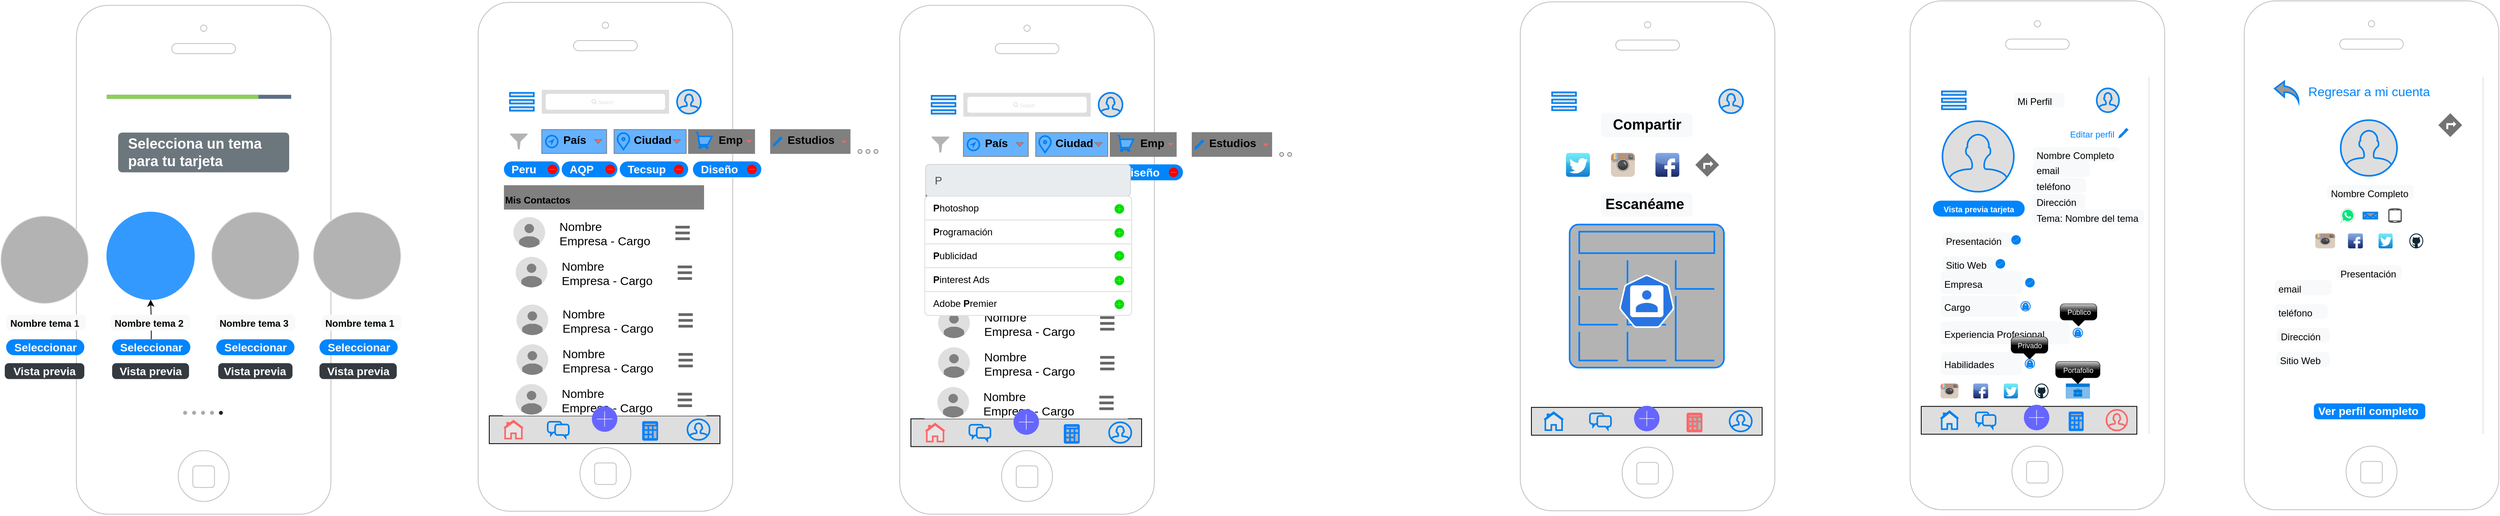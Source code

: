 <mxfile version="13.1.3">
    <diagram id="6hGFLwfOUW9BJ-s0fimq" name="Page-1">
        <mxGraphModel dx="1911" dy="717" grid="1" gridSize="10" guides="1" tooltips="1" connect="1" arrows="1" fold="1" page="1" pageScale="1" pageWidth="827" pageHeight="1169" math="0" shadow="0">
            <root>
                <mxCell id="0"/>
                <mxCell id="1" parent="0"/>
                <mxCell id="2" value="" style="html=1;verticalLabelPosition=bottom;labelBackgroundColor=#ffffff;verticalAlign=top;shadow=0;dashed=0;strokeWidth=1;shape=mxgraph.ios7.misc.iphone;strokeColor=#c0c0c0;" parent="1" vertex="1">
                    <mxGeometry x="90" y="60" width="320" height="640" as="geometry"/>
                </mxCell>
                <mxCell id="10" value="" style="shape=rect;strokeColor=none;fillColor=#ffffff;gradientColor=none;shadow=0;" parent="1" vertex="1">
                    <mxGeometry x="104" y="150" width="290" height="467.5" as="geometry"/>
                </mxCell>
                <mxCell id="64" value="" style="rounded=0;whiteSpace=wrap;html=1;fillColor=#DEDEDE;" parent="10" vertex="1">
                    <mxGeometry y="430" width="290" height="35" as="geometry"/>
                </mxCell>
                <mxCell id="66" value="" style="html=1;verticalLabelPosition=bottom;align=center;labelBackgroundColor=#ffffff;verticalAlign=top;strokeWidth=2;strokeColor=#0080F0;shadow=0;dashed=0;shape=mxgraph.ios7.icons.user;fillColor=#DEDEDE;" parent="10" vertex="1">
                    <mxGeometry x="249.104" y="434.42" width="27.936" height="25.84" as="geometry"/>
                </mxCell>
                <mxCell id="68" value="" style="html=1;verticalLabelPosition=bottom;align=center;labelBackgroundColor=#ffffff;verticalAlign=top;strokeWidth=2;strokeColor=#0080F0;shadow=0;dashed=0;shape=mxgraph.ios7.icons.chat;fillColor=#DEDEDE;" parent="10" vertex="1">
                    <mxGeometry x="73.461" y="437.5" width="26.543" height="20" as="geometry"/>
                </mxCell>
                <mxCell id="71" value="&lt;font style=&quot;font-size: 12px&quot;&gt;Mis Contactos&lt;/font&gt;" style="text;strokeColor=none;fillColor=#808080;html=1;fontSize=24;fontStyle=1;verticalAlign=middle;align=left;" parent="10" vertex="1">
                    <mxGeometry x="18.45" y="140" width="251.55" height="30.56" as="geometry"/>
                </mxCell>
                <mxCell id="76" value="" style="rounded=0;whiteSpace=wrap;html=1;strokeColor=#808080;fillColor=#66B2FF;" parent="10" vertex="1">
                    <mxGeometry x="66" y="70" width="81.55" height="30" as="geometry"/>
                </mxCell>
                <mxCell id="77" value="&lt;span style=&quot;font-size: 14px&quot;&gt;País&lt;/span&gt;" style="text;strokeColor=none;fillColor=none;html=1;fontSize=24;fontStyle=1;verticalAlign=middle;align=center;" parent="10" vertex="1">
                    <mxGeometry x="79.099" y="60" width="55.355" height="40" as="geometry"/>
                </mxCell>
                <mxCell id="78" value="" style="rounded=0;whiteSpace=wrap;html=1;strokeColor=#808080;fillColor=#66B2FF;" parent="10" vertex="1">
                    <mxGeometry x="156.88" y="70" width="90.67" height="30" as="geometry"/>
                </mxCell>
                <mxCell id="80" value="&lt;span style=&quot;font-size: 14px&quot;&gt;Ciudad&lt;/span&gt;" style="text;strokeColor=none;fillColor=none;html=1;fontSize=24;fontStyle=1;verticalAlign=middle;align=center;" parent="10" vertex="1">
                    <mxGeometry x="176.873" y="60" width="55.355" height="40" as="geometry"/>
                </mxCell>
                <mxCell id="81" value="" style="rounded=0;whiteSpace=wrap;html=1;strokeColor=#808080;fillColor=#808080;" parent="10" vertex="1">
                    <mxGeometry x="250.518" y="70" width="83.032" height="30" as="geometry"/>
                </mxCell>
                <mxCell id="83" value="&lt;span style=&quot;font-size: 14px&quot;&gt;Emp&lt;/span&gt;" style="text;strokeColor=none;fillColor=none;html=1;fontSize=24;fontStyle=1;verticalAlign=middle;align=center;" parent="10" vertex="1">
                    <mxGeometry x="277.55" y="60" width="51.35" height="40" as="geometry"/>
                </mxCell>
                <mxCell id="84" value="" style="html=1;verticalLabelPosition=bottom;align=center;labelBackgroundColor=#ffffff;verticalAlign=top;strokeWidth=2;strokeColor=#0080F0;shadow=0;dashed=0;shape=mxgraph.ios7.icons.location;fillColor=#66B2FF;" parent="10" vertex="1">
                    <mxGeometry x="160.46" y="73.75" width="16.41" height="21.25" as="geometry"/>
                </mxCell>
                <mxCell id="85" value="" style="html=1;verticalLabelPosition=bottom;align=center;labelBackgroundColor=#ffffff;verticalAlign=top;strokeWidth=2;strokeColor=#0080F0;shadow=0;dashed=0;shape=mxgraph.ios7.icons.location_2;fillColor=#66B2FF;" parent="10" vertex="1">
                    <mxGeometry x="71.1" y="77.5" width="15.0" height="15" as="geometry"/>
                </mxCell>
                <mxCell id="86" value="" style="html=1;verticalLabelPosition=bottom;align=center;labelBackgroundColor=#ffffff;verticalAlign=top;strokeWidth=2;strokeColor=#0080F0;shadow=0;dashed=0;shape=mxgraph.ios7.icons.shopping_cart;fillColor=#66B2FF;" parent="10" vertex="1">
                    <mxGeometry x="259.74" y="73.75" width="20.0" height="20" as="geometry"/>
                </mxCell>
                <mxCell id="103" value="Peru" style="rounded=1;whiteSpace=wrap;html=1;arcSize=50;strokeColor=none;strokeWidth=1;fillColor=#0085FC;fontColor=#FFFFFF;whiteSpace=wrap;align=left;verticalAlign=middle;spacingLeft=0;fontStyle=1;fontSize=14;spacing=10;" parent="10" vertex="1">
                    <mxGeometry x="18.45" y="110" width="70" height="20" as="geometry"/>
                </mxCell>
                <mxCell id="106" value="" style="html=1;verticalLabelPosition=bottom;labelBackgroundColor=#ffffff;verticalAlign=top;shadow=0;dashed=0;strokeWidth=2;shape=mxgraph.ios7.misc.delete;fillColor=#ff0000;strokeColor=#ffffff;" parent="10" vertex="1">
                    <mxGeometry x="73.46" y="114" width="12" height="12" as="geometry"/>
                </mxCell>
                <mxCell id="107" value="AQP" style="rounded=1;whiteSpace=wrap;html=1;arcSize=50;strokeColor=none;strokeWidth=1;fillColor=#0085FC;fontColor=#FFFFFF;whiteSpace=wrap;align=left;verticalAlign=middle;spacingLeft=0;fontStyle=1;fontSize=14;spacing=10;" parent="10" vertex="1">
                    <mxGeometry x="91.03" y="110" width="70" height="20" as="geometry"/>
                </mxCell>
                <mxCell id="108" value="" style="html=1;verticalLabelPosition=bottom;labelBackgroundColor=#ffffff;verticalAlign=top;shadow=0;dashed=0;strokeWidth=2;shape=mxgraph.ios7.misc.delete;fillColor=#ff0000;strokeColor=#ffffff;" parent="10" vertex="1">
                    <mxGeometry x="146.04" y="114" width="12" height="12" as="geometry"/>
                </mxCell>
                <mxCell id="109" value="Tecsup" style="rounded=1;whiteSpace=wrap;html=1;arcSize=50;strokeColor=none;strokeWidth=1;fillColor=#0085FC;fontColor=#FFFFFF;whiteSpace=wrap;align=left;verticalAlign=middle;spacingLeft=0;fontStyle=1;fontSize=14;spacing=10;" parent="10" vertex="1">
                    <mxGeometry x="164.04" y="110" width="85.96" height="20" as="geometry"/>
                </mxCell>
                <mxCell id="110" value="" style="html=1;verticalLabelPosition=bottom;labelBackgroundColor=#ffffff;verticalAlign=top;shadow=0;dashed=0;strokeWidth=2;shape=mxgraph.ios7.misc.delete;fillColor=#ff0000;strokeColor=#ffffff;" parent="10" vertex="1">
                    <mxGeometry x="232.19" y="114" width="12" height="12" as="geometry"/>
                </mxCell>
                <mxCell id="116" value="" style="triangle;whiteSpace=wrap;html=1;strokeColor=#808080;fillColor=#FF6666;rotation=90;" parent="10" vertex="1">
                    <mxGeometry x="134.45" y="80.62" width="4.77" height="8.75" as="geometry"/>
                </mxCell>
                <mxCell id="117" value="" style="triangle;whiteSpace=wrap;html=1;strokeColor=#808080;fillColor=#FF6666;rotation=90;" parent="10" vertex="1">
                    <mxGeometry x="233.44" y="80.63" width="4.77" height="8.75" as="geometry"/>
                </mxCell>
                <mxCell id="118" value="" style="triangle;whiteSpace=wrap;html=1;strokeColor=#808080;fillColor=#FF6666;rotation=90;" parent="10" vertex="1">
                    <mxGeometry x="324.13" y="80.63" width="4.77" height="8.75" as="geometry"/>
                </mxCell>
                <mxCell id="277" value="Nombre&#10;Empresa - Cargo" style="dashed=0;shape=rect;fillColor=#ffffff;strokeColor=none;verticalLabelPosition=middle;align=left;verticalAlign=middle;fontSize=15;spacingLeft=72;" parent="10" vertex="1">
                    <mxGeometry x="17.14" y="390" width="255.71" height="40" as="geometry"/>
                </mxCell>
                <mxCell id="278" value="" style="dashed=0;shape=mxgraph.gmdl.user;strokeColor=none;fillColor=#808080;" parent="277" vertex="1">
                    <mxGeometry y="0.5" width="40" height="40" relative="1" as="geometry">
                        <mxPoint x="16" y="-20" as="offset"/>
                    </mxGeometry>
                </mxCell>
                <mxCell id="279" value="" style="dashed=0;shape=mxgraph.gmdl.preferences;strokeColor=none;fillColor=#666666;" parent="277" vertex="1">
                    <mxGeometry x="1" y="0.5" width="18" height="18" relative="1" as="geometry">
                        <mxPoint x="-36" y="-9" as="offset"/>
                    </mxGeometry>
                </mxCell>
                <mxCell id="323" value="" style="html=1;verticalLabelPosition=bottom;align=center;labelBackgroundColor=#ffffff;verticalAlign=top;strokeWidth=2;strokeColor=#007FFF;shadow=0;dashed=0;shape=mxgraph.ios7.icons.calculator;fillColor=#B3B3B3;" parent="10" vertex="1">
                    <mxGeometry x="193.24" y="437.76" width="17.95" height="22.5" as="geometry"/>
                </mxCell>
                <mxCell id="430" value="" style="aspect=fixed;pointerEvents=1;shadow=0;dashed=0;html=1;strokeColor=none;labelPosition=center;verticalLabelPosition=bottom;verticalAlign=top;align=center;fillColor=#B3B3B3;shape=mxgraph.mscae.enterprise.filter" parent="10" vertex="1">
                    <mxGeometry x="26" y="75" width="22.22" height="20" as="geometry"/>
                </mxCell>
                <mxCell id="480" value="" style="html=1;verticalLabelPosition=bottom;align=center;labelBackgroundColor=#ffffff;verticalAlign=top;strokeWidth=2;strokeColor=#FF6666;shadow=0;dashed=0;shape=mxgraph.ios7.icons.home;fillColor=#E6E6E6;" parent="10" vertex="1">
                    <mxGeometry x="18.45" y="436.09" width="24" height="22.5" as="geometry"/>
                </mxCell>
                <mxCell id="54" value="" style="shape=rect;fillColor=#DEDEDE;strokeColor=none;" parent="1" vertex="1">
                    <mxGeometry x="170" y="170" width="160" height="30" as="geometry"/>
                </mxCell>
                <mxCell id="55" value="" style="html=1;strokeWidth=1;shadow=0;dashed=0;shape=mxgraph.ios7ui.marginRect;rx=3;ry=3;rectMargin=5;strokeColor=none;" parent="54" vertex="1">
                    <mxGeometry width="160" height="30" as="geometry"/>
                </mxCell>
                <mxCell id="56" value="Search" style="shape=mxgraph.ios7.icons.looking_glass;strokeColor=#e0e0e0;fillColor=none;fontColor=#e0e0e0;labelPosition=right;verticalLabelPosition=middle;align=left;verticalAlign=middle;fontSize=6;fontStyle=0;spacingTop=2;" parent="54" vertex="1">
                    <mxGeometry x="0.5" y="0.5" width="6" height="6" relative="1" as="geometry">
                        <mxPoint x="-17" y="-3" as="offset"/>
                    </mxGeometry>
                </mxCell>
                <mxCell id="60" value="" style="html=1;verticalLabelPosition=bottom;align=center;labelBackgroundColor=#ffffff;verticalAlign=top;strokeWidth=2;strokeColor=#0080F0;shadow=0;dashed=0;shape=mxgraph.ios7.icons.user;fillColor=#DEDEDE;" parent="1" vertex="1">
                    <mxGeometry x="340" y="170" width="30" height="30" as="geometry"/>
                </mxCell>
                <mxCell id="61" value="" style="html=1;verticalLabelPosition=bottom;align=center;labelBackgroundColor=#ffffff;verticalAlign=top;strokeWidth=2;strokeColor=#0080F0;shadow=0;dashed=0;shape=mxgraph.ios7.icons.options;pointerEvents=1;fillColor=#DEDEDE;" parent="1" vertex="1">
                    <mxGeometry x="130" y="173.75" width="30" height="22.5" as="geometry"/>
                </mxCell>
                <mxCell id="87" value="" style="rounded=0;whiteSpace=wrap;html=1;strokeColor=#808080;fillColor=#808080;" parent="1" vertex="1">
                    <mxGeometry x="457.55" y="220" width="100" height="30" as="geometry"/>
                </mxCell>
                <mxCell id="88" value="&lt;span style=&quot;font-size: 14px&quot;&gt;Estudios&lt;/span&gt;" style="text;strokeColor=none;fillColor=none;html=1;fontSize=24;fontStyle=1;verticalAlign=middle;align=center;" parent="1" vertex="1">
                    <mxGeometry x="480.576" y="210" width="55.355" height="40" as="geometry"/>
                </mxCell>
                <mxCell id="91" value="" style="html=1;verticalLabelPosition=bottom;align=center;labelBackgroundColor=#ffffff;verticalAlign=top;strokeWidth=2;strokeColor=#0080F0;shadow=0;dashed=0;shape=mxgraph.ios7.icons.pen;fillColor=#66B2FF;" parent="1" vertex="1">
                    <mxGeometry x="461.55" y="230" width="9.9" height="10" as="geometry"/>
                </mxCell>
                <mxCell id="92" value="" style="ellipse;whiteSpace=wrap;html=1;strokeColor=#808080;fillColor=#E6E6E6;" parent="1" vertex="1">
                    <mxGeometry x="567.55" y="245" width="5" height="5" as="geometry"/>
                </mxCell>
                <mxCell id="93" value="" style="ellipse;whiteSpace=wrap;html=1;strokeColor=#808080;fillColor=#E6E6E6;" parent="1" vertex="1">
                    <mxGeometry x="577.55" y="245" width="5" height="5" as="geometry"/>
                </mxCell>
                <mxCell id="96" value="" style="ellipse;whiteSpace=wrap;html=1;strokeColor=#808080;fillColor=#E6E6E6;" parent="1" vertex="1">
                    <mxGeometry x="587.55" y="245" width="5" height="5" as="geometry"/>
                </mxCell>
                <mxCell id="114" value="Diseño" style="rounded=1;whiteSpace=wrap;html=1;arcSize=50;strokeColor=none;strokeWidth=1;fillColor=#0085FC;fontColor=#FFFFFF;whiteSpace=wrap;align=left;verticalAlign=middle;spacingLeft=0;fontStyle=1;fontSize=14;spacing=10;" parent="1" vertex="1">
                    <mxGeometry x="360.0" y="260" width="85.96" height="20" as="geometry"/>
                </mxCell>
                <mxCell id="115" value="" style="html=1;verticalLabelPosition=bottom;labelBackgroundColor=#ffffff;verticalAlign=top;shadow=0;dashed=0;strokeWidth=2;shape=mxgraph.ios7.misc.delete;fillColor=#ff0000;strokeColor=#ffffff;" parent="1" vertex="1">
                    <mxGeometry x="428.15" y="264" width="12" height="12" as="geometry"/>
                </mxCell>
                <mxCell id="119" value="" style="triangle;whiteSpace=wrap;html=1;strokeColor=#808080;fillColor=#FF6666;rotation=90;" parent="1" vertex="1">
                    <mxGeometry x="547.55" y="231.25" width="4.77" height="8.75" as="geometry"/>
                </mxCell>
                <mxCell id="265" value="Nombre&#10;Empresa - Cargo" style="dashed=0;shape=rect;fillColor=#ffffff;strokeColor=none;verticalLabelPosition=middle;align=left;verticalAlign=middle;fontSize=15;spacingLeft=72;" parent="1" vertex="1">
                    <mxGeometry x="118.29" y="330" width="255.71" height="40" as="geometry"/>
                </mxCell>
                <mxCell id="266" value="" style="dashed=0;shape=mxgraph.gmdl.user;strokeColor=none;fillColor=#808080;" parent="265" vertex="1">
                    <mxGeometry y="0.5" width="40" height="40" relative="1" as="geometry">
                        <mxPoint x="16" y="-20" as="offset"/>
                    </mxGeometry>
                </mxCell>
                <mxCell id="267" value="" style="dashed=0;shape=mxgraph.gmdl.preferences;strokeColor=none;fillColor=#666666;" parent="265" vertex="1">
                    <mxGeometry x="1" y="0.5" width="18" height="18" relative="1" as="geometry">
                        <mxPoint x="-36" y="-9" as="offset"/>
                    </mxGeometry>
                </mxCell>
                <mxCell id="268" value="Nombre&#10;Empresa - Cargo" style="dashed=0;shape=rect;fillColor=#ffffff;strokeColor=none;verticalLabelPosition=middle;align=left;verticalAlign=middle;fontSize=15;spacingLeft=72;" parent="1" vertex="1">
                    <mxGeometry x="121.14" y="380" width="255.71" height="40" as="geometry"/>
                </mxCell>
                <mxCell id="269" value="" style="dashed=0;shape=mxgraph.gmdl.user;strokeColor=none;fillColor=#808080;" parent="268" vertex="1">
                    <mxGeometry y="0.5" width="40" height="40" relative="1" as="geometry">
                        <mxPoint x="16" y="-20" as="offset"/>
                    </mxGeometry>
                </mxCell>
                <mxCell id="270" value="" style="dashed=0;shape=mxgraph.gmdl.preferences;strokeColor=none;fillColor=#666666;" parent="268" vertex="1">
                    <mxGeometry x="1" y="0.5" width="18" height="18" relative="1" as="geometry">
                        <mxPoint x="-36" y="-9" as="offset"/>
                    </mxGeometry>
                </mxCell>
                <mxCell id="271" value="Nombre&#10;Empresa - Cargo" style="dashed=0;shape=rect;fillColor=#ffffff;strokeColor=none;verticalLabelPosition=middle;align=left;verticalAlign=middle;fontSize=15;spacingLeft=72;" parent="1" vertex="1">
                    <mxGeometry x="122.14" y="440" width="255.71" height="40" as="geometry"/>
                </mxCell>
                <mxCell id="272" value="" style="dashed=0;shape=mxgraph.gmdl.user;strokeColor=none;fillColor=#808080;" parent="271" vertex="1">
                    <mxGeometry y="0.5" width="40" height="40" relative="1" as="geometry">
                        <mxPoint x="16" y="-20" as="offset"/>
                    </mxGeometry>
                </mxCell>
                <mxCell id="273" value="" style="dashed=0;shape=mxgraph.gmdl.preferences;strokeColor=none;fillColor=#666666;" parent="271" vertex="1">
                    <mxGeometry x="1" y="0.5" width="18" height="18" relative="1" as="geometry">
                        <mxPoint x="-36" y="-9" as="offset"/>
                    </mxGeometry>
                </mxCell>
                <mxCell id="274" value="Nombre&#10;Empresa - Cargo" style="dashed=0;shape=rect;fillColor=#ffffff;strokeColor=none;verticalLabelPosition=middle;align=left;verticalAlign=middle;fontSize=15;spacingLeft=72;" parent="1" vertex="1">
                    <mxGeometry x="122.14" y="490" width="255.71" height="40" as="geometry"/>
                </mxCell>
                <mxCell id="275" value="" style="dashed=0;shape=mxgraph.gmdl.user;strokeColor=none;fillColor=#808080;" parent="274" vertex="1">
                    <mxGeometry y="0.5" width="40" height="40" relative="1" as="geometry">
                        <mxPoint x="16" y="-20" as="offset"/>
                    </mxGeometry>
                </mxCell>
                <mxCell id="276" value="" style="dashed=0;shape=mxgraph.gmdl.preferences;strokeColor=none;fillColor=#666666;" parent="274" vertex="1">
                    <mxGeometry x="1" y="0.5" width="18" height="18" relative="1" as="geometry">
                        <mxPoint x="-36" y="-9" as="offset"/>
                    </mxGeometry>
                </mxCell>
                <mxCell id="321" value="" style="html=1;verticalLabelPosition=bottom;labelBackgroundColor=#ffffff;verticalAlign=top;shadow=0;dashed=0;strokeWidth=2;shape=mxgraph.ios7.misc.add;fillColor=#6666FF;strokeColor=#ffffff;" parent="1" vertex="1">
                    <mxGeometry x="232.965" y="568" width="32.069" height="32.08" as="geometry"/>
                </mxCell>
                <mxCell id="324" value="" style="html=1;verticalLabelPosition=bottom;labelBackgroundColor=#ffffff;verticalAlign=top;shadow=0;dashed=0;strokeWidth=1;shape=mxgraph.ios7.misc.iphone;strokeColor=#c0c0c0;" parent="1" vertex="1">
                    <mxGeometry x="1400" y="59.38" width="320" height="640" as="geometry"/>
                </mxCell>
                <mxCell id="325" value="" style="shape=rect;strokeColor=none;fillColor=#ffffff;gradientColor=none;shadow=0;" parent="1" vertex="1">
                    <mxGeometry x="1414" y="139.38" width="290" height="467.5" as="geometry"/>
                </mxCell>
                <mxCell id="326" value="" style="rounded=0;whiteSpace=wrap;html=1;fillColor=#DEDEDE;" parent="325" vertex="1">
                    <mxGeometry y="430" width="290" height="35" as="geometry"/>
                </mxCell>
                <mxCell id="327" value="" style="html=1;verticalLabelPosition=bottom;align=center;labelBackgroundColor=#ffffff;verticalAlign=top;strokeWidth=2;strokeColor=#0080F0;shadow=0;dashed=0;shape=mxgraph.ios7.icons.user;fillColor=#DEDEDE;" parent="325" vertex="1">
                    <mxGeometry x="249.104" y="434.42" width="27.936" height="25.84" as="geometry"/>
                </mxCell>
                <mxCell id="329" value="" style="html=1;verticalLabelPosition=bottom;align=center;labelBackgroundColor=#ffffff;verticalAlign=top;strokeWidth=2;strokeColor=#0080F0;shadow=0;dashed=0;shape=mxgraph.ios7.icons.chat;fillColor=#DEDEDE;" parent="325" vertex="1">
                    <mxGeometry x="73.461" y="437.5" width="26.543" height="20" as="geometry"/>
                </mxCell>
                <mxCell id="352" value="" style="html=1;verticalLabelPosition=bottom;align=center;labelBackgroundColor=#ffffff;verticalAlign=top;strokeWidth=2;strokeColor=#FF6666;shadow=0;dashed=0;shape=mxgraph.ios7.icons.calculator;fillColor=#B3B3B3;" parent="325" vertex="1">
                    <mxGeometry x="196" y="437.76" width="17.95" height="22.5" as="geometry"/>
                </mxCell>
                <mxCell id="385" value="" style="html=1;verticalLabelPosition=bottom;align=center;labelBackgroundColor=#ffffff;verticalAlign=top;strokeWidth=2;strokeColor=#0080F0;shadow=0;dashed=0;shape=mxgraph.ios7.icons.user;fillColor=#DEDEDE;" parent="325" vertex="1">
                    <mxGeometry x="236" y="30" width="30" height="30" as="geometry"/>
                </mxCell>
                <mxCell id="431" value="" style="html=1;verticalLabelPosition=bottom;align=center;labelBackgroundColor=#ffffff;verticalAlign=top;strokeWidth=2;strokeColor=#007FFF;shadow=0;dashed=0;shape=mxgraph.ios7.icons.calculator;fillColor=#B3B3B3;" parent="325" vertex="1">
                    <mxGeometry x="48" y="200" width="194" height="180" as="geometry"/>
                </mxCell>
                <mxCell id="433" value="&lt;span style=&quot;font-size: 18px&quot;&gt;Escanéame&lt;/span&gt;" style="html=1;shadow=0;dashed=0;shape=mxgraph.bootstrap.rrect;rSize=5;strokeColor=none;strokeWidth=1;fillColor=#F8F9FA;fontColor=#000000;whiteSpace=wrap;align=left;verticalAlign=middle;spacingLeft=0;fontStyle=1;fontSize=14;spacing=5;" parent="325" vertex="1">
                    <mxGeometry x="87.5" y="160" width="115" height="30" as="geometry"/>
                </mxCell>
                <mxCell id="434" value="" style="dashed=0;aspect=fixed;verticalLabelPosition=bottom;verticalAlign=top;align=center;shape=mxgraph.gmdl.share2;strokeColor=none;fillColor=#737373;shadow=0;" parent="325" vertex="1">
                    <mxGeometry x="206" y="110" width="30" height="30" as="geometry"/>
                </mxCell>
                <mxCell id="436" value="" style="dashed=0;outlineConnect=0;html=1;align=center;labelPosition=center;verticalLabelPosition=bottom;verticalAlign=top;shape=mxgraph.webicons.facebook;fillColor=#6294E4;gradientColor=#1A2665;strokeColor=#000000;" parent="325" vertex="1">
                    <mxGeometry x="155.89" y="110" width="30" height="30" as="geometry"/>
                </mxCell>
                <mxCell id="437" value="" style="dashed=0;outlineConnect=0;html=1;align=center;labelPosition=center;verticalLabelPosition=bottom;verticalAlign=top;shape=mxgraph.weblogos.instagram;fillColor=#6FC0E4;gradientColor=#1E305B;strokeColor=#000000;" parent="325" vertex="1">
                    <mxGeometry x="100" y="110" width="30" height="30" as="geometry"/>
                </mxCell>
                <mxCell id="439" value="&lt;span style=&quot;font-size: 18px&quot;&gt;Compartir&lt;/span&gt;" style="html=1;shadow=0;dashed=0;shape=mxgraph.bootstrap.rrect;rSize=5;strokeColor=none;strokeWidth=1;fillColor=#F8F9FA;fontColor=#000000;whiteSpace=wrap;align=center;verticalAlign=middle;spacingLeft=0;fontStyle=1;fontSize=14;spacing=5;" parent="325" vertex="1">
                    <mxGeometry x="87.5" y="60" width="115" height="30" as="geometry"/>
                </mxCell>
                <mxCell id="441" value="" style="html=1;dashed=0;whitespace=wrap;fillColor=#2875E2;strokeColor=#ffffff;points=[[0.005,0.63,0],[0.1,0.2,0],[0.9,0.2,0],[0.5,0,0],[0.995,0.63,0],[0.72,0.99,0],[0.5,1,0],[0.28,0.99,0]];shape=mxgraph.kubernetes.icon;prIcon=user" parent="325" vertex="1">
                    <mxGeometry x="110.11" y="263" width="69.79" height="67" as="geometry"/>
                </mxCell>
                <mxCell id="443" value="" style="dashed=0;outlineConnect=0;html=1;align=center;labelPosition=center;verticalLabelPosition=bottom;verticalAlign=top;shape=mxgraph.webicons.twitter;fillColor=#49EAF7;gradientColor=#137BD0;strokeColor=#000000;" parent="325" vertex="1">
                    <mxGeometry x="43.46" y="110" width="30" height="30" as="geometry"/>
                </mxCell>
                <mxCell id="481" value="&lt;span style=&quot;color: rgba(0 , 0 , 0 , 0) ; font-family: monospace ; font-size: 0px ; background-color: rgb(42 , 42 , 42)&quot;&gt;%3CmxGraphModel%3E%3Croot%3E%3CmxCell%20id%3D%220%22%2F%3E%3CmxCell%20id%3D%221%22%20parent%3D%220%22%2F%3E%3CmxCell%20id%3D%222%22%20value%3D%22%22%20style%3D%22html%3D1%3BverticalLabelPosition%3Dbottom%3Balign%3Dcenter%3BlabelBackgroundColor%3D%23ffffff%3BverticalAlign%3Dtop%3BstrokeWidth%3D2%3BstrokeColor%3D%230080F0%3Bshadow%3D0%3Bdashed%3D0%3Bshape%3Dmxgraph.ios7.icons.home%3BfillColor%3D%23B3B3B3%3B%22%20vertex%3D%221%22%20parent%3D%221%22%3E%3CmxGeometry%20x%3D%22122.45%22%20y%3D%22586.09%22%20width%3D%2224%22%20height%3D%2222.5%22%20as%3D%22geometry%22%2F%3E%3C%2FmxCell%3E%3C%2Froot%3E%3C%2FmxGraphModel%3E&lt;/span&gt;" style="html=1;verticalLabelPosition=bottom;align=center;labelBackgroundColor=#ffffff;verticalAlign=top;strokeWidth=2;strokeColor=#0080F0;shadow=0;dashed=0;shape=mxgraph.ios7.icons.home;fillColor=#E6E6E6;" parent="325" vertex="1">
                    <mxGeometry x="16" y="436.09" width="24" height="22.5" as="geometry"/>
                </mxCell>
                <mxCell id="357" value="" style="html=1;verticalLabelPosition=bottom;align=center;labelBackgroundColor=#ffffff;verticalAlign=top;strokeWidth=2;strokeColor=#0080F0;shadow=0;dashed=0;shape=mxgraph.ios7.icons.options;pointerEvents=1;fillColor=#DEDEDE;" parent="1" vertex="1">
                    <mxGeometry x="1440" y="173.13" width="30" height="22.5" as="geometry"/>
                </mxCell>
                <mxCell id="379" value="" style="html=1;verticalLabelPosition=bottom;labelBackgroundColor=#ffffff;verticalAlign=top;shadow=0;dashed=0;strokeWidth=2;shape=mxgraph.ios7.misc.add;fillColor=#6666FF;strokeColor=#ffffff;" parent="1" vertex="1">
                    <mxGeometry x="1542.965" y="567.38" width="32.069" height="32.08" as="geometry"/>
                </mxCell>
                <mxCell id="386" value="" style="html=1;verticalLabelPosition=bottom;labelBackgroundColor=#ffffff;verticalAlign=top;shadow=0;dashed=0;strokeWidth=1;shape=mxgraph.ios7.misc.iphone;strokeColor=#c0c0c0;" parent="1" vertex="1">
                    <mxGeometry x="-415" y="63.75" width="320" height="640" as="geometry"/>
                </mxCell>
                <mxCell id="387" value="" style="shape=rect;strokeColor=none;fillColor=#ffffff;gradientColor=none;shadow=0;" parent="1" vertex="1">
                    <mxGeometry x="-400" y="150" width="290" height="467.5" as="geometry"/>
                </mxCell>
                <mxCell id="398" value="" style="html=1;verticalLabelPosition=bottom;labelBackgroundColor=#ffffff;verticalAlign=top;shadow=0;dashed=0;strokeWidth=1;shape=mxgraph.ios7ui.pageControl;fillColor=#222222;strokeColor=#aaaaaa;" parent="1" vertex="1">
                    <mxGeometry x="-280.79" y="573.75" width="50" height="5" as="geometry"/>
                </mxCell>
                <mxCell id="399" value="" style="ellipse;whiteSpace=wrap;html=1;aspect=fixed;strokeColor=#3399FF;fillColor=#3399FF;" parent="1" vertex="1">
                    <mxGeometry x="-376.71" y="323.75" width="110" height="110" as="geometry"/>
                </mxCell>
                <mxCell id="407" value="" style="ellipse;whiteSpace=wrap;html=1;aspect=fixed;strokeColor=#E6E6E6;fillColor=#B3B3B3;" parent="1" vertex="1">
                    <mxGeometry x="-245" y="323.75" width="110" height="110" as="geometry"/>
                </mxCell>
                <mxCell id="408" value="" style="ellipse;whiteSpace=wrap;html=1;aspect=fixed;strokeColor=#E6E6E6;fillColor=#B3B3B3;" parent="1" vertex="1">
                    <mxGeometry x="-117.15" y="323.75" width="110" height="110" as="geometry"/>
                </mxCell>
                <mxCell id="409" value="" style="ellipse;whiteSpace=wrap;html=1;aspect=fixed;strokeColor=#E6E6E6;fillColor=#B3B3B3;" parent="1" vertex="1">
                    <mxGeometry x="-510" y="328.75" width="110" height="110" as="geometry"/>
                </mxCell>
                <mxCell id="412" value="Vista previa" style="html=1;shadow=0;dashed=0;shape=mxgraph.bootstrap.rrect;rSize=5;strokeColor=none;strokeWidth=1;fillColor=#343A40;fontColor=#FFFFFF;whiteSpace=wrap;align=center;verticalAlign=middle;spacingLeft=0;fontStyle=1;fontSize=14;spacing=5;" parent="1" vertex="1">
                    <mxGeometry x="-370.03" y="513.75" width="96.64" height="20" as="geometry"/>
                </mxCell>
                <mxCell id="413" value="Vista previa" style="html=1;shadow=0;dashed=0;shape=mxgraph.bootstrap.rrect;rSize=5;strokeColor=none;strokeWidth=1;fillColor=#343A40;fontColor=#FFFFFF;whiteSpace=wrap;align=center;verticalAlign=middle;spacingLeft=0;fontStyle=1;fontSize=14;spacing=5;" parent="1" vertex="1">
                    <mxGeometry x="-236.68" y="513.75" width="93.35" height="20" as="geometry"/>
                </mxCell>
                <mxCell id="414" value="Vista previa" style="html=1;shadow=0;dashed=0;shape=mxgraph.bootstrap.rrect;rSize=5;strokeColor=none;strokeWidth=1;fillColor=#343A40;fontColor=#FFFFFF;whiteSpace=wrap;align=center;verticalAlign=middle;spacingLeft=0;fontStyle=1;fontSize=14;spacing=5;" parent="1" vertex="1">
                    <mxGeometry x="-109.43" y="513.75" width="97.15" height="20" as="geometry"/>
                </mxCell>
                <mxCell id="415" value="Vista previa" style="html=1;shadow=0;dashed=0;shape=mxgraph.bootstrap.rrect;rSize=5;strokeColor=none;strokeWidth=1;fillColor=#343A40;fontColor=#FFFFFF;whiteSpace=wrap;align=center;verticalAlign=middle;spacingLeft=0;fontStyle=1;fontSize=14;spacing=5;" parent="1" vertex="1">
                    <mxGeometry x="-505" y="513.75" width="100" height="20" as="geometry"/>
                </mxCell>
                <mxCell id="416" value="Selecciona un tema para tu tarjeta" style="html=1;shadow=0;dashed=0;shape=mxgraph.bootstrap.rrect;rSize=5;strokeColor=none;strokeWidth=1;fillColor=#6C767D;fontColor=#FFFFFF;whiteSpace=wrap;align=left;verticalAlign=middle;spacingLeft=10;fontStyle=1;fontSize=18;" parent="1" vertex="1">
                    <mxGeometry x="-362.5" y="223.75" width="215" height="50" as="geometry"/>
                </mxCell>
                <mxCell id="417" value="" style="verticalLabelPosition=bottom;verticalAlign=top;html=1;shadow=0;dashed=0;strokeWidth=1;shape=mxgraph.ios.iCloudProgressBar;barPos=82.22;fillColor=#007FFF;" parent="1" vertex="1">
                    <mxGeometry x="-376.71" y="173.75" width="231.71" height="10" as="geometry"/>
                </mxCell>
                <mxCell id="432" value="" style="edgeStyle=orthogonalEdgeStyle;rounded=0;orthogonalLoop=1;jettySize=auto;html=1;" parent="1" source="419" target="399" edge="1">
                    <mxGeometry relative="1" as="geometry"/>
                </mxCell>
                <mxCell id="419" value="Seleccionar" style="rounded=1;whiteSpace=wrap;html=1;arcSize=50;strokeColor=none;strokeWidth=1;fillColor=#0085FC;fontColor=#FFFFFF;whiteSpace=wrap;align=left;verticalAlign=middle;spacingLeft=0;fontStyle=1;fontSize=14;spacing=10;" parent="1" vertex="1">
                    <mxGeometry x="-370.03" y="483.75" width="98.29" height="20" as="geometry"/>
                </mxCell>
                <mxCell id="420" value="Seleccionar" style="rounded=1;whiteSpace=wrap;html=1;arcSize=50;strokeColor=none;strokeWidth=1;fillColor=#0085FC;fontColor=#FFFFFF;whiteSpace=wrap;align=left;verticalAlign=middle;spacingLeft=0;fontStyle=1;fontSize=14;spacing=10;" parent="1" vertex="1">
                    <mxGeometry x="-503.29" y="483.75" width="98.29" height="20" as="geometry"/>
                </mxCell>
                <mxCell id="421" value="Seleccionar" style="rounded=1;whiteSpace=wrap;html=1;arcSize=50;strokeColor=none;strokeWidth=1;fillColor=#0085FC;fontColor=#FFFFFF;whiteSpace=wrap;align=left;verticalAlign=middle;spacingLeft=0;fontStyle=1;fontSize=14;spacing=10;" parent="1" vertex="1">
                    <mxGeometry x="-239.14" y="483.75" width="98.29" height="20" as="geometry"/>
                </mxCell>
                <mxCell id="423" value="Seleccionar" style="rounded=1;whiteSpace=wrap;html=1;arcSize=50;strokeColor=none;strokeWidth=1;fillColor=#0085FC;fontColor=#FFFFFF;whiteSpace=wrap;align=left;verticalAlign=middle;spacingLeft=0;fontStyle=1;fontSize=14;spacing=10;" parent="1" vertex="1">
                    <mxGeometry x="-109.43" y="483.75" width="98.29" height="20" as="geometry"/>
                </mxCell>
                <mxCell id="426" value="&lt;font style=&quot;font-size: 12px&quot;&gt;Nombre tema 1&lt;/font&gt;" style="html=1;shadow=0;dashed=0;shape=mxgraph.bootstrap.rrect;rSize=5;strokeColor=none;strokeWidth=1;fillColor=#F8F9FA;fontColor=#000000;whiteSpace=wrap;align=left;verticalAlign=middle;spacingLeft=0;fontStyle=1;fontSize=14;spacing=5;" parent="1" vertex="1">
                    <mxGeometry x="-503.29" y="452.75" width="100" height="20" as="geometry"/>
                </mxCell>
                <mxCell id="427" value="&lt;font style=&quot;font-size: 12px&quot;&gt;Nombre tema 2&lt;/font&gt;" style="html=1;shadow=0;dashed=0;shape=mxgraph.bootstrap.rrect;rSize=5;strokeColor=none;strokeWidth=1;fillColor=#F8F9FA;fontColor=#000000;whiteSpace=wrap;align=left;verticalAlign=middle;spacingLeft=0;fontStyle=1;fontSize=14;spacing=5;" parent="1" vertex="1">
                    <mxGeometry x="-371.74" y="452.75" width="100" height="20" as="geometry"/>
                </mxCell>
                <mxCell id="428" value="&lt;font style=&quot;font-size: 12px&quot;&gt;Nombre tema 3&lt;/font&gt;" style="html=1;shadow=0;dashed=0;shape=mxgraph.bootstrap.rrect;rSize=5;strokeColor=none;strokeWidth=1;fillColor=#F8F9FA;fontColor=#000000;whiteSpace=wrap;align=left;verticalAlign=middle;spacingLeft=0;fontStyle=1;fontSize=14;spacing=5;" parent="1" vertex="1">
                    <mxGeometry x="-240" y="452.75" width="100" height="20" as="geometry"/>
                </mxCell>
                <mxCell id="429" value="&lt;font style=&quot;font-size: 12px&quot;&gt;Nombre tema 1&lt;/font&gt;" style="html=1;shadow=0;dashed=0;shape=mxgraph.bootstrap.rrect;rSize=5;strokeColor=none;strokeWidth=1;fillColor=#F8F9FA;fontColor=#000000;whiteSpace=wrap;align=left;verticalAlign=middle;spacingLeft=0;fontStyle=1;fontSize=14;spacing=5;" parent="1" vertex="1">
                    <mxGeometry x="-106.62" y="452.75" width="100" height="20" as="geometry"/>
                </mxCell>
                <mxCell id="461" value="" style="html=1;verticalLabelPosition=bottom;labelBackgroundColor=#ffffff;verticalAlign=top;shadow=0;dashed=0;strokeWidth=1;shape=mxgraph.ios7.misc.iphone;strokeColor=#c0c0c0;" parent="1" vertex="1">
                    <mxGeometry x="1890" y="58.13" width="320" height="640" as="geometry"/>
                </mxCell>
                <mxCell id="462" value="" style="shape=rect;strokeColor=none;fillColor=#ffffff;gradientColor=none;shadow=0;" parent="1" vertex="1">
                    <mxGeometry x="1904" y="138.13" width="286" height="467.5" as="geometry"/>
                </mxCell>
                <mxCell id="463" value="" style="rounded=0;whiteSpace=wrap;html=1;fillColor=#DEDEDE;" parent="462" vertex="1">
                    <mxGeometry y="430" width="271.046" height="35" as="geometry"/>
                </mxCell>
                <mxCell id="464" value="" style="html=1;verticalLabelPosition=bottom;align=center;labelBackgroundColor=#ffffff;verticalAlign=top;strokeWidth=2;strokeColor=#FF6666;shadow=0;dashed=0;shape=mxgraph.ios7.icons.user;fillColor=#DEDEDE;" parent="462" vertex="1">
                    <mxGeometry x="232.822" y="434.42" width="26.11" height="25.84" as="geometry"/>
                </mxCell>
                <mxCell id="466" value="" style="html=1;verticalLabelPosition=bottom;align=center;labelBackgroundColor=#ffffff;verticalAlign=top;strokeWidth=2;strokeColor=#0080F0;shadow=0;dashed=0;shape=mxgraph.ios7.icons.chat;fillColor=#DEDEDE;" parent="462" vertex="1">
                    <mxGeometry x="68.659" y="437.5" width="24.808" height="20" as="geometry"/>
                </mxCell>
                <mxCell id="467" value="" style="html=1;verticalLabelPosition=bottom;align=center;labelBackgroundColor=#ffffff;verticalAlign=top;strokeWidth=2;strokeColor=#007FFF;shadow=0;dashed=0;shape=mxgraph.ios7.icons.calculator;fillColor=#B3B3B3;" parent="462" vertex="1">
                    <mxGeometry x="186.349" y="437.5" width="16.777" height="22.5" as="geometry"/>
                </mxCell>
                <mxCell id="468" value="" style="html=1;verticalLabelPosition=bottom;align=center;labelBackgroundColor=#ffffff;verticalAlign=top;strokeWidth=2;strokeColor=#0080F0;shadow=0;dashed=0;shape=mxgraph.ios7.icons.user;fillColor=#DEDEDE;" parent="462" vertex="1">
                    <mxGeometry x="220.575" y="30" width="28.039" height="30" as="geometry"/>
                </mxCell>
                <mxCell id="479" value="" style="html=1;verticalLabelPosition=bottom;align=center;labelBackgroundColor=#ffffff;verticalAlign=top;strokeWidth=2;strokeColor=#0080F0;shadow=0;dashed=0;shape=mxgraph.ios7.icons.user;fillColor=#DEDEDE;" parent="462" vertex="1">
                    <mxGeometry x="26.67" y="71.25" width="89.76" height="88.75" as="geometry"/>
                </mxCell>
                <mxCell id="482" value="&lt;span style=&quot;color: rgba(0 , 0 , 0 , 0) ; font-family: monospace ; font-size: 0px ; background-color: rgb(42 , 42 , 42)&quot;&gt;%3CmxGraphModel%3E%3Croot%3E%3CmxCell%20id%3D%220%22%2F%3E%3CmxCell%20id%3D%221%22%20parent%3D%220%22%2F%3E%3CmxCell%20id%3D%222%22%20value%3D%22%22%20style%3D%22html%3D1%3BverticalLabelPosition%3Dbottom%3Balign%3Dcenter%3BlabelBackgroundColor%3D%23ffffff%3BverticalAlign%3Dtop%3BstrokeWidth%3D2%3BstrokeColor%3D%230080F0%3Bshadow%3D0%3Bdashed%3D0%3Bshape%3Dmxgraph.ios7.icons.home%3BfillColor%3D%23B3B3B3%3B%22%20vertex%3D%221%22%20parent%3D%221%22%3E%3CmxGeometry%20x%3D%22122.45%22%20y%3D%22586.09%22%20width%3D%2224%22%20height%3D%2222.5%22%20as%3D%22geometry%22%2F%3E%3C%2FmxCell%3E%3C%2Froot%3E%3C%2FmxGraphModel%3E&lt;/span&gt;" style="html=1;verticalLabelPosition=bottom;align=center;labelBackgroundColor=#ffffff;verticalAlign=top;strokeWidth=2;strokeColor=#0080F0;shadow=0;dashed=0;shape=mxgraph.ios7.icons.home;fillColor=#E6E6E6;" parent="462" vertex="1">
                    <mxGeometry x="24.301" y="436.09" width="22.431" height="22.5" as="geometry"/>
                </mxCell>
                <mxCell id="483" value="&lt;font style=&quot;font-size: 12px&quot;&gt;Nombre Completo&lt;/font&gt;" style="html=1;shadow=0;dashed=0;shape=mxgraph.bootstrap.rrect;rSize=5;strokeColor=none;strokeWidth=1;fillColor=#F8F9FA;fontColor=#000000;whiteSpace=wrap;align=left;verticalAlign=middle;spacingLeft=0;fontStyle=0;fontSize=16;spacing=5;" parent="462" vertex="1">
                    <mxGeometry x="140.233" y="103.75" width="109.016" height="18.75" as="geometry"/>
                </mxCell>
                <mxCell id="484" value="&lt;span style=&quot;font-size: 12px&quot;&gt;email&lt;/span&gt;" style="html=1;shadow=0;dashed=0;shape=mxgraph.bootstrap.rrect;rSize=5;strokeColor=none;strokeWidth=1;fillColor=#F8F9FA;fontColor=#000000;whiteSpace=wrap;align=left;verticalAlign=middle;spacingLeft=0;fontStyle=0;fontSize=16;spacing=5;" parent="462" vertex="1">
                    <mxGeometry x="140.233" y="122.5" width="71.631" height="18.75" as="geometry"/>
                </mxCell>
                <mxCell id="485" value="&lt;span style=&quot;font-size: 12px&quot;&gt;teléfono&lt;/span&gt;" style="html=1;shadow=0;dashed=0;shape=mxgraph.bootstrap.rrect;rSize=5;strokeColor=none;strokeWidth=1;fillColor=#F8F9FA;fontColor=#000000;whiteSpace=wrap;align=left;verticalAlign=middle;spacingLeft=0;fontStyle=0;fontSize=16;spacing=5;" parent="462" vertex="1">
                    <mxGeometry x="140.233" y="142.5" width="67.051" height="18.75" as="geometry"/>
                </mxCell>
                <mxCell id="486" value="&lt;span style=&quot;font-size: 12px&quot;&gt;Empresa&lt;/span&gt;" style="html=1;shadow=0;dashed=0;shape=mxgraph.bootstrap.rrect;rSize=5;strokeColor=none;strokeWidth=1;fillColor=#F8F9FA;fontColor=#000000;whiteSpace=wrap;align=left;verticalAlign=middle;spacingLeft=0;fontStyle=0;fontSize=16;spacing=5;" parent="462" vertex="1">
                    <mxGeometry x="24.301" y="260" width="102.81" height="28.75" as="geometry"/>
                </mxCell>
                <mxCell id="487" value="&lt;span style=&quot;font-size: 12px&quot;&gt;Cargo&lt;/span&gt;" style="html=1;shadow=0;dashed=0;shape=mxgraph.bootstrap.rrect;rSize=5;strokeColor=none;strokeWidth=1;fillColor=#F8F9FA;fontColor=#000000;whiteSpace=wrap;align=left;verticalAlign=middle;spacingLeft=0;fontStyle=0;fontSize=16;spacing=5;" parent="462" vertex="1">
                    <mxGeometry x="24.301" y="290.62" width="96.128" height="26.88" as="geometry"/>
                </mxCell>
                <mxCell id="488" value="&lt;span style=&quot;font-size: 12px&quot;&gt;Habilidades&lt;/span&gt;" style="html=1;shadow=0;dashed=0;shape=mxgraph.bootstrap.rrect;rSize=5;strokeColor=none;strokeWidth=1;fillColor=#F8F9FA;fontColor=#000000;whiteSpace=wrap;align=left;verticalAlign=middle;spacingLeft=0;fontStyle=0;fontSize=16;spacing=5;" parent="462" vertex="1">
                    <mxGeometry x="24.301" y="361.87" width="102.81" height="28.75" as="geometry"/>
                </mxCell>
                <mxCell id="489" value="&lt;span style=&quot;font-size: 12px&quot;&gt;Dirección&lt;/span&gt;" style="html=1;shadow=0;dashed=0;shape=mxgraph.bootstrap.rrect;rSize=5;strokeColor=none;strokeWidth=1;fillColor=#F8F9FA;fontColor=#000000;whiteSpace=wrap;align=left;verticalAlign=middle;spacingLeft=0;fontStyle=0;fontSize=16;spacing=5;" parent="462" vertex="1">
                    <mxGeometry x="139.503" y="162.5" width="67.051" height="18.75" as="geometry"/>
                </mxCell>
                <mxCell id="490" value="&lt;span style=&quot;font-size: 12px&quot;&gt;Mi Perfil&lt;/span&gt;" style="html=1;shadow=0;dashed=0;shape=mxgraph.bootstrap.rrect;rSize=5;strokeColor=none;strokeWidth=1;fillColor=#F8F9FA;fontColor=#000000;whiteSpace=wrap;align=left;verticalAlign=middle;spacingLeft=0;fontStyle=0;fontSize=16;spacing=5;" parent="462" vertex="1">
                    <mxGeometry x="116.43" y="35.63" width="63.57" height="18.75" as="geometry"/>
                </mxCell>
                <mxCell id="491" value="&lt;span style=&quot;font-size: 12px&quot;&gt;Experiencia Profesional&lt;/span&gt;" style="html=1;shadow=0;dashed=0;shape=mxgraph.bootstrap.rrect;rSize=5;strokeColor=none;strokeWidth=1;fillColor=#F8F9FA;fontColor=#000000;whiteSpace=wrap;align=left;verticalAlign=middle;spacingLeft=0;fontStyle=0;fontSize=16;spacing=5;" parent="462" vertex="1">
                    <mxGeometry x="24.301" y="323.12" width="162.627" height="28.75" as="geometry"/>
                </mxCell>
                <mxCell id="492" value="&lt;span style=&quot;font-size: 12px&quot;&gt;Sitio Web&lt;/span&gt;" style="html=1;shadow=0;dashed=0;shape=mxgraph.bootstrap.rrect;rSize=5;strokeColor=none;strokeWidth=1;fillColor=#F8F9FA;fontColor=#000000;whiteSpace=wrap;align=left;verticalAlign=middle;spacingLeft=0;fontStyle=0;fontSize=16;spacing=5;" parent="462" vertex="1">
                    <mxGeometry x="26.413" y="241.25" width="67.051" height="18.75" as="geometry"/>
                </mxCell>
                <mxCell id="494" value="" style="dashed=0;outlineConnect=0;html=1;align=center;labelPosition=center;verticalLabelPosition=bottom;verticalAlign=top;shape=mxgraph.webicons.facebook;fillColor=#6294E4;gradientColor=#1A2665;strokeColor=#000000;" parent="462" vertex="1">
                    <mxGeometry x="65.425" y="401.25" width="18.693" height="18.75" as="geometry"/>
                </mxCell>
                <mxCell id="495" value="" style="dashed=0;outlineConnect=0;html=1;align=center;labelPosition=center;verticalLabelPosition=bottom;verticalAlign=top;shape=mxgraph.weblogos.instagram;fillColor=#6FC0E4;gradientColor=#1E305B;strokeColor=#000000;" parent="462" vertex="1">
                    <mxGeometry x="24.301" y="401.25" width="22.431" height="18.75" as="geometry"/>
                </mxCell>
                <mxCell id="496" value="" style="dashed=0;outlineConnect=0;html=1;align=center;labelPosition=center;verticalLabelPosition=bottom;verticalAlign=top;shape=mxgraph.webicons.twitter;fillColor=#49EAF7;gradientColor=#137BD0;strokeColor=#000000;" parent="462" vertex="1">
                    <mxGeometry x="103.848" y="401.25" width="17.655" height="18.75" as="geometry"/>
                </mxCell>
                <mxCell id="497" value="" style="dashed=0;outlineConnect=0;html=1;align=center;labelPosition=center;verticalLabelPosition=bottom;verticalAlign=top;shape=mxgraph.weblogos.github;strokeColor=#FF6666;fillColor=#E6E6E6;" parent="462" vertex="1">
                    <mxGeometry x="142.523" y="401.25" width="17.525" height="18.75" as="geometry"/>
                </mxCell>
                <mxCell id="498" value="&lt;span style=&quot;font-size: 12px&quot;&gt;Presentación&lt;/span&gt;" style="html=1;shadow=0;dashed=0;shape=mxgraph.bootstrap.rrect;rSize=5;strokeColor=none;strokeWidth=1;fillColor=#F8F9FA;fontColor=#000000;whiteSpace=wrap;align=left;verticalAlign=middle;spacingLeft=0;fontStyle=0;fontSize=16;spacing=5;" parent="462" vertex="1">
                    <mxGeometry x="26.413" y="211.25" width="85.744" height="18.75" as="geometry"/>
                </mxCell>
                <mxCell id="499" value="" style="html=1;strokeColor=none;fillColor=#0079D6;labelPosition=center;verticalLabelPosition=middle;verticalAlign=top;align=center;fontSize=12;outlineConnect=0;spacingTop=-6;fontColor=#FFFFFF;shape=mxgraph.sitemap.portfolio;" parent="462" vertex="1">
                    <mxGeometry x="181.825" y="401.25" width="30.039" height="18.75" as="geometry"/>
                </mxCell>
                <mxCell id="506" value="" style="ellipse;whiteSpace=wrap;html=1;aspect=fixed;strokeColor=#007FFF;fillColor=#E6E6E6;" parent="462" vertex="1">
                    <mxGeometry x="130.65" y="370.31" width="11.87" height="11.87" as="geometry"/>
                </mxCell>
                <mxCell id="507" value="" style="ellipse;whiteSpace=wrap;html=1;aspect=fixed;strokeColor=#007FFF;fillColor=#E6E6E6;" parent="462" vertex="1">
                    <mxGeometry x="125.19" y="298.12" width="11.87" height="11.87" as="geometry"/>
                </mxCell>
                <mxCell id="508" value="Portafolio" style="strokeWidth=1;html=1;shadow=0;dashed=0;shape=mxgraph.ios.iCopy;fillColor=#000000;buttonText=;fontColor=#ffffff;spacingBottom=6;fontSize=9;fillColor2=#000000;fillColor3=#ffffff;align=center;" parent="462" vertex="1">
                    <mxGeometry x="169.16" y="373.75" width="55.37" height="27.5" as="geometry"/>
                </mxCell>
                <mxCell id="509" value="Privado" style="strokeWidth=1;html=1;shadow=0;dashed=0;shape=mxgraph.ios.iCopy;fillColor=#000000;buttonText=;fontColor=#ffffff;spacingBottom=6;fontSize=9;fillColor2=#000000;fillColor3=#ffffff;align=center;" parent="462" vertex="1">
                    <mxGeometry x="113.19" y="342.81" width="45.75" height="27.5" as="geometry"/>
                </mxCell>
                <mxCell id="510" value="Público" style="strokeWidth=1;html=1;shadow=0;dashed=0;shape=mxgraph.ios.iCopy;fillColor=#000000;buttonText=;fontColor=#ffffff;spacingBottom=6;fontSize=9;fillColor2=#000000;fillColor3=#ffffff;align=center;" parent="462" vertex="1">
                    <mxGeometry x="174.83" y="301.25" width="45.75" height="27.5" as="geometry"/>
                </mxCell>
                <mxCell id="511" value="" style="ellipse;whiteSpace=wrap;html=1;aspect=fixed;strokeColor=#007FFF;fillColor=#E6E6E6;" parent="462" vertex="1">
                    <mxGeometry x="190.91" y="331.56" width="11.87" height="11.87" as="geometry"/>
                </mxCell>
                <mxCell id="515" value="" style="html=1;verticalLabelPosition=bottom;align=center;labelBackgroundColor=#ffffff;verticalAlign=top;strokeWidth=2;strokeColor=#0080F0;shadow=0;dashed=0;shape=mxgraph.ios7.icons.locked;fillColor=#3399FF;" parent="462" vertex="1">
                    <mxGeometry x="128.2" y="300.61" width="5.84" height="6.88" as="geometry"/>
                </mxCell>
                <mxCell id="518" value="" style="html=1;verticalLabelPosition=bottom;align=center;labelBackgroundColor=#ffffff;verticalAlign=top;strokeWidth=2;strokeColor=#0080F0;shadow=0;dashed=0;shape=mxgraph.ios7.icons.locked;fillColor=#3399FF;" parent="462" vertex="1">
                    <mxGeometry x="193.92" y="334.06" width="5.84" height="6.88" as="geometry"/>
                </mxCell>
                <mxCell id="519" value="" style="html=1;verticalLabelPosition=bottom;align=center;labelBackgroundColor=#ffffff;verticalAlign=top;strokeWidth=2;strokeColor=#0080F0;shadow=0;dashed=0;shape=mxgraph.ios7.icons.locked;fillColor=#3399FF;" parent="462" vertex="1">
                    <mxGeometry x="133.66" y="372.8" width="5.84" height="6.88" as="geometry"/>
                </mxCell>
                <mxCell id="523" value="" style="html=1;verticalLabelPosition=bottom;labelBackgroundColor=#ffffff;verticalAlign=top;shadow=0;dashed=0;strokeWidth=2;shape=mxgraph.ios7.misc.select;fillColor=#0080f0;strokeColor=#ffffff;" parent="462" vertex="1">
                    <mxGeometry x="130.65" y="268.37" width="12" height="12" as="geometry"/>
                </mxCell>
                <mxCell id="524" value="" style="html=1;verticalLabelPosition=bottom;labelBackgroundColor=#ffffff;verticalAlign=top;shadow=0;dashed=0;strokeWidth=2;shape=mxgraph.ios7.misc.select;fillColor=#0080f0;strokeColor=#ffffff;" parent="462" vertex="1">
                    <mxGeometry x="93.47" y="244.62" width="12" height="12" as="geometry"/>
                </mxCell>
                <mxCell id="525" value="" style="html=1;verticalLabelPosition=bottom;labelBackgroundColor=#ffffff;verticalAlign=top;shadow=0;dashed=0;strokeWidth=2;shape=mxgraph.ios7.misc.select;fillColor=#0080f0;strokeColor=#ffffff;" parent="462" vertex="1">
                    <mxGeometry x="113.19" y="214.62" width="12" height="12" as="geometry"/>
                </mxCell>
                <mxCell id="574" value="&lt;font style=&quot;font-size: 10px&quot;&gt;Vista previa tarjeta&lt;/font&gt;" style="rounded=1;whiteSpace=wrap;html=1;arcSize=50;strokeColor=none;strokeWidth=1;fillColor=#0085FC;fontColor=#FFFFFF;whiteSpace=wrap;align=center;verticalAlign=middle;spacingLeft=0;fontStyle=1;fontSize=14;spacing=10;" parent="462" vertex="1">
                    <mxGeometry x="14.72" y="171.25" width="115.29" height="20" as="geometry"/>
                </mxCell>
                <mxCell id="575" value="&lt;span style=&quot;font-size: 12px&quot;&gt;Tema: Nombre del tema&lt;/span&gt;" style="html=1;shadow=0;dashed=0;shape=mxgraph.bootstrap.rrect;rSize=5;strokeColor=none;strokeWidth=1;fillColor=#F8F9FA;fontColor=#000000;whiteSpace=wrap;align=left;verticalAlign=middle;spacingLeft=0;fontStyle=0;fontSize=16;spacing=5;" parent="462" vertex="1">
                    <mxGeometry x="139.5" y="182.5" width="140.5" height="18.75" as="geometry"/>
                </mxCell>
                <mxCell id="656" value="" style="html=1;verticalLabelPosition=bottom;align=center;labelBackgroundColor=#ffffff;verticalAlign=top;strokeWidth=2;strokeColor=#0080F0;shadow=0;dashed=0;shape=mxgraph.ios7.icons.pen;fillColor=#66B2FF;" parent="462" vertex="1">
                    <mxGeometry x="249.25" y="81.25" width="9.9" height="10" as="geometry"/>
                </mxCell>
                <mxCell id="657" value="&lt;font style=&quot;font-size: 11px&quot;&gt;Editar perfil&lt;/font&gt;" style="html=1;shadow=0;dashed=0;shape=mxgraph.bootstrap.rrect;rSize=5;strokeColor=none;strokeWidth=1;fillColor=none;fontColor=#0085FC;whiteSpace=wrap;align=center;verticalAlign=middle;spacingLeft=0;fontStyle=0;fontSize=16;spacing=5;" parent="462" vertex="1">
                    <mxGeometry x="128.2" y="66.25" width="173.65" height="40" as="geometry"/>
                </mxCell>
                <mxCell id="477" value="" style="html=1;verticalLabelPosition=bottom;align=center;labelBackgroundColor=#ffffff;verticalAlign=top;strokeWidth=2;strokeColor=#0080F0;shadow=0;dashed=0;shape=mxgraph.ios7.icons.options;pointerEvents=1;fillColor=#DEDEDE;" parent="1" vertex="1">
                    <mxGeometry x="1930" y="171.88" width="30" height="22.5" as="geometry"/>
                </mxCell>
                <mxCell id="478" value="" style="html=1;verticalLabelPosition=bottom;labelBackgroundColor=#ffffff;verticalAlign=top;shadow=0;dashed=0;strokeWidth=2;shape=mxgraph.ios7.misc.add;fillColor=#6666FF;strokeColor=#ffffff;" parent="1" vertex="1">
                    <mxGeometry x="2032.965" y="566.13" width="32.069" height="32.08" as="geometry"/>
                </mxCell>
                <mxCell id="528" value="" style="html=1;verticalLabelPosition=bottom;labelBackgroundColor=#ffffff;verticalAlign=top;shadow=0;dashed=0;strokeWidth=1;shape=mxgraph.ios7.misc.iphone;strokeColor=#c0c0c0;" parent="1" vertex="1">
                    <mxGeometry x="2310" y="58.13" width="320" height="640" as="geometry"/>
                </mxCell>
                <mxCell id="529" value="" style="shape=rect;strokeColor=none;fillColor=#ffffff;gradientColor=none;shadow=0;" parent="1" vertex="1">
                    <mxGeometry x="2324" y="138.13" width="286" height="467.5" as="geometry"/>
                </mxCell>
                <mxCell id="535" value="" style="html=1;verticalLabelPosition=bottom;align=center;labelBackgroundColor=#ffffff;verticalAlign=top;strokeWidth=2;strokeColor=#0080F0;shadow=0;dashed=0;shape=mxgraph.ios7.icons.user;fillColor=#DEDEDE;" parent="529" vertex="1">
                    <mxGeometry x="107.28" y="70" width="70.8" height="70" as="geometry"/>
                </mxCell>
                <mxCell id="537" value="&lt;font style=&quot;font-size: 12px&quot;&gt;Nombre Completo&lt;/font&gt;" style="html=1;shadow=0;dashed=0;shape=mxgraph.bootstrap.rrect;rSize=5;strokeColor=none;strokeWidth=1;fillColor=#F8F9FA;fontColor=#000000;whiteSpace=wrap;align=left;verticalAlign=middle;spacingLeft=0;fontStyle=0;fontSize=16;spacing=5;" parent="529" vertex="1">
                    <mxGeometry x="90.003" y="151.25" width="109.016" height="18.75" as="geometry"/>
                </mxCell>
                <mxCell id="538" value="&lt;span style=&quot;font-size: 12px&quot;&gt;email&lt;/span&gt;" style="html=1;shadow=0;dashed=0;shape=mxgraph.bootstrap.rrect;rSize=5;strokeColor=none;strokeWidth=1;fillColor=#F8F9FA;fontColor=#000000;whiteSpace=wrap;align=left;verticalAlign=middle;spacingLeft=0;fontStyle=0;fontSize=16;spacing=5;" parent="529" vertex="1">
                    <mxGeometry x="24.303" y="271.25" width="71.631" height="18.75" as="geometry"/>
                </mxCell>
                <mxCell id="539" value="&lt;span style=&quot;font-size: 12px&quot;&gt;teléfono&lt;/span&gt;" style="html=1;shadow=0;dashed=0;shape=mxgraph.bootstrap.rrect;rSize=5;strokeColor=none;strokeWidth=1;fillColor=#F8F9FA;fontColor=#000000;whiteSpace=wrap;align=left;verticalAlign=middle;spacingLeft=0;fontStyle=0;fontSize=16;spacing=5;" parent="529" vertex="1">
                    <mxGeometry x="24.303" y="301.25" width="67.051" height="18.75" as="geometry"/>
                </mxCell>
                <mxCell id="543" value="&lt;span style=&quot;font-size: 12px&quot;&gt;Dirección&lt;/span&gt;" style="html=1;shadow=0;dashed=0;shape=mxgraph.bootstrap.rrect;rSize=5;strokeColor=none;strokeWidth=1;fillColor=#F8F9FA;fontColor=#000000;whiteSpace=wrap;align=left;verticalAlign=middle;spacingLeft=0;fontStyle=0;fontSize=16;spacing=5;" parent="529" vertex="1">
                    <mxGeometry x="26.593" y="331.25" width="67.051" height="18.75" as="geometry"/>
                </mxCell>
                <mxCell id="547" value="" style="dashed=0;outlineConnect=0;html=1;align=center;labelPosition=center;verticalLabelPosition=bottom;verticalAlign=top;shape=mxgraph.webicons.facebook;fillColor=#6294E4;gradientColor=#1A2665;strokeColor=#000000;" parent="529" vertex="1">
                    <mxGeometry x="116.425" y="212.5" width="18.693" height="18.75" as="geometry"/>
                </mxCell>
                <mxCell id="548" value="" style="dashed=0;outlineConnect=0;html=1;align=center;labelPosition=center;verticalLabelPosition=bottom;verticalAlign=top;shape=mxgraph.weblogos.instagram;fillColor=#6FC0E4;gradientColor=#1E305B;strokeColor=#000000;" parent="529" vertex="1">
                    <mxGeometry x="75.3" y="212.5" width="24.87" height="18.75" as="geometry"/>
                </mxCell>
                <mxCell id="549" value="" style="dashed=0;outlineConnect=0;html=1;align=center;labelPosition=center;verticalLabelPosition=bottom;verticalAlign=top;shape=mxgraph.webicons.twitter;fillColor=#49EAF7;gradientColor=#137BD0;strokeColor=#000000;" parent="529" vertex="1">
                    <mxGeometry x="154.848" y="212.5" width="17.655" height="18.75" as="geometry"/>
                </mxCell>
                <mxCell id="550" value="" style="dashed=0;outlineConnect=0;html=1;align=center;labelPosition=center;verticalLabelPosition=bottom;verticalAlign=top;shape=mxgraph.weblogos.github;strokeColor=#FF6666;fillColor=#E6E6E6;" parent="529" vertex="1">
                    <mxGeometry x="193.523" y="212.5" width="17.525" height="18.75" as="geometry"/>
                </mxCell>
                <mxCell id="567" value="&lt;span style=&quot;font-size: 12px&quot;&gt;Sitio Web&lt;/span&gt;" style="html=1;shadow=0;dashed=0;shape=mxgraph.bootstrap.rrect;rSize=5;strokeColor=none;strokeWidth=1;fillColor=#F8F9FA;fontColor=#000000;whiteSpace=wrap;align=left;verticalAlign=middle;spacingLeft=0;fontStyle=0;fontSize=16;spacing=5;" parent="529" vertex="1">
                    <mxGeometry x="26.413" y="361.25" width="67.051" height="18.75" as="geometry"/>
                </mxCell>
                <mxCell id="569" value="&lt;font style=&quot;font-size: 12px&quot;&gt;Presentación&lt;/font&gt;" style="html=1;shadow=0;dashed=0;shape=mxgraph.bootstrap.rrect;rSize=5;strokeColor=none;strokeWidth=1;fillColor=#F8F9FA;fontColor=#000000;whiteSpace=wrap;align=left;verticalAlign=middle;spacingLeft=0;fontStyle=0;fontSize=16;spacing=5;" parent="529" vertex="1">
                    <mxGeometry x="101.96" y="252.5" width="82.08" height="18.75" as="geometry"/>
                </mxCell>
                <mxCell id="570" value="Ver perfil completo" style="html=1;shadow=0;dashed=0;shape=mxgraph.bootstrap.rrect;rSize=5;strokeColor=none;strokeWidth=1;fillColor=#0085FC;fontColor=#FFFFFF;whiteSpace=wrap;align=left;verticalAlign=middle;spacingLeft=0;fontStyle=1;fontSize=14;spacing=5;" parent="529" vertex="1">
                    <mxGeometry x="73.57" y="426.25" width="140" height="20" as="geometry"/>
                </mxCell>
                <mxCell id="571" value="" style="html=1;verticalLabelPosition=bottom;align=center;labelBackgroundColor=#ffffff;verticalAlign=top;strokeWidth=2;strokeColor=#0080F0;shadow=0;dashed=0;shape=mxgraph.ios7.icons.back;fillColor=#999999;" parent="529" vertex="1">
                    <mxGeometry x="24.3" y="21.25" width="30" height="25.5" as="geometry"/>
                </mxCell>
                <mxCell id="573" value="Regresar a mi cuenta" style="html=1;shadow=0;dashed=0;shape=mxgraph.bootstrap.rrect;rSize=5;strokeColor=none;strokeWidth=1;fillColor=none;fontColor=#0085FC;whiteSpace=wrap;align=center;verticalAlign=middle;spacingLeft=0;fontStyle=0;fontSize=16;spacing=5;" parent="529" vertex="1">
                    <mxGeometry x="56.35" y="14" width="173.65" height="40" as="geometry"/>
                </mxCell>
                <mxCell id="653" value="" style="dashed=0;outlineConnect=0;html=1;align=center;labelPosition=center;verticalLabelPosition=bottom;verticalAlign=top;shape=mxgraph.weblogos.whatsapp;fillColor=#00E676;strokeColor=#dddddd" parent="529" vertex="1">
                    <mxGeometry x="107.28" y="181.25" width="17.41" height="17.5" as="geometry"/>
                </mxCell>
                <mxCell id="654" value="" style="html=1;verticalLabelPosition=bottom;align=center;labelBackgroundColor=#ffffff;verticalAlign=top;strokeWidth=2;strokeColor=#0080F0;shadow=0;dashed=0;shape=mxgraph.ios7.icons.mail;fillColor=#999999;" parent="529" vertex="1">
                    <mxGeometry x="135.77" y="186.13" width="17.48" height="7.75" as="geometry"/>
                </mxCell>
                <mxCell id="655" value="" style="pointerEvents=1;shadow=0;dashed=0;html=1;strokeColor=none;fillColor=#505050;labelPosition=center;verticalLabelPosition=bottom;verticalAlign=top;outlineConnect=0;align=center;shape=mxgraph.office.devices.cell_phone_android_proportional;" parent="529" vertex="1">
                    <mxGeometry x="167.09" y="180.63" width="16.95" height="18.75" as="geometry"/>
                </mxCell>
                <mxCell id="680" value="" style="dashed=0;aspect=fixed;verticalLabelPosition=bottom;verticalAlign=top;align=center;shape=mxgraph.gmdl.share2;strokeColor=none;fillColor=#737373;shadow=0;" parent="529" vertex="1">
                    <mxGeometry x="230.0" y="61.25" width="30" height="30" as="geometry"/>
                </mxCell>
                <mxCell id="576" value="" style="html=1;verticalLabelPosition=bottom;labelBackgroundColor=#ffffff;verticalAlign=top;shadow=0;dashed=0;strokeWidth=1;shape=mxgraph.ios7.misc.iphone;strokeColor=#c0c0c0;" parent="1" vertex="1">
                    <mxGeometry x="620" y="63.75" width="320" height="640" as="geometry"/>
                </mxCell>
                <mxCell id="577" value="" style="shape=rect;strokeColor=none;fillColor=#ffffff;gradientColor=none;shadow=0;" parent="1" vertex="1">
                    <mxGeometry x="634" y="153.75" width="290" height="467.5" as="geometry"/>
                </mxCell>
                <mxCell id="578" value="" style="rounded=0;whiteSpace=wrap;html=1;fillColor=#DEDEDE;" parent="577" vertex="1">
                    <mxGeometry y="430" width="290" height="35" as="geometry"/>
                </mxCell>
                <mxCell id="579" value="" style="html=1;verticalLabelPosition=bottom;align=center;labelBackgroundColor=#ffffff;verticalAlign=top;strokeWidth=2;strokeColor=#0080F0;shadow=0;dashed=0;shape=mxgraph.ios7.icons.user;fillColor=#DEDEDE;" parent="577" vertex="1">
                    <mxGeometry x="249.104" y="434.42" width="27.936" height="25.84" as="geometry"/>
                </mxCell>
                <mxCell id="580" value="" style="html=1;verticalLabelPosition=bottom;align=center;labelBackgroundColor=#ffffff;verticalAlign=top;strokeWidth=2;strokeColor=#0080F0;shadow=0;dashed=0;shape=mxgraph.ios7.icons.chat;fillColor=#DEDEDE;" parent="577" vertex="1">
                    <mxGeometry x="73.461" y="437.5" width="26.543" height="20" as="geometry"/>
                </mxCell>
                <mxCell id="581" value="&lt;font style=&quot;font-size: 12px&quot;&gt;Mis Contactos&lt;/font&gt;" style="text;strokeColor=none;fillColor=#808080;html=1;fontSize=24;fontStyle=1;verticalAlign=middle;align=left;" parent="577" vertex="1">
                    <mxGeometry x="18.45" y="140" width="251.55" height="30.56" as="geometry"/>
                </mxCell>
                <mxCell id="582" value="" style="rounded=0;whiteSpace=wrap;html=1;strokeColor=#808080;fillColor=#66B2FF;" parent="577" vertex="1">
                    <mxGeometry x="66" y="70" width="81.55" height="30" as="geometry"/>
                </mxCell>
                <mxCell id="583" value="&lt;span style=&quot;font-size: 14px&quot;&gt;País&lt;/span&gt;" style="text;strokeColor=none;fillColor=none;html=1;fontSize=24;fontStyle=1;verticalAlign=middle;align=center;" parent="577" vertex="1">
                    <mxGeometry x="79.099" y="60" width="55.355" height="40" as="geometry"/>
                </mxCell>
                <mxCell id="584" value="" style="rounded=0;whiteSpace=wrap;html=1;strokeColor=#808080;fillColor=#66B2FF;" parent="577" vertex="1">
                    <mxGeometry x="156.88" y="70" width="90.67" height="30" as="geometry"/>
                </mxCell>
                <mxCell id="585" value="&lt;span style=&quot;font-size: 14px&quot;&gt;Ciudad&lt;/span&gt;" style="text;strokeColor=none;fillColor=none;html=1;fontSize=24;fontStyle=1;verticalAlign=middle;align=center;" parent="577" vertex="1">
                    <mxGeometry x="176.873" y="60" width="55.355" height="40" as="geometry"/>
                </mxCell>
                <mxCell id="586" value="" style="rounded=0;whiteSpace=wrap;html=1;strokeColor=#808080;fillColor=#808080;" parent="577" vertex="1">
                    <mxGeometry x="250.518" y="70" width="83.032" height="30" as="geometry"/>
                </mxCell>
                <mxCell id="587" value="&lt;span style=&quot;font-size: 14px&quot;&gt;Emp&lt;/span&gt;" style="text;strokeColor=none;fillColor=none;html=1;fontSize=24;fontStyle=1;verticalAlign=middle;align=center;" parent="577" vertex="1">
                    <mxGeometry x="277.55" y="60" width="51.35" height="40" as="geometry"/>
                </mxCell>
                <mxCell id="588" value="" style="html=1;verticalLabelPosition=bottom;align=center;labelBackgroundColor=#ffffff;verticalAlign=top;strokeWidth=2;strokeColor=#0080F0;shadow=0;dashed=0;shape=mxgraph.ios7.icons.location;fillColor=#66B2FF;" parent="577" vertex="1">
                    <mxGeometry x="160.46" y="73.75" width="16.41" height="21.25" as="geometry"/>
                </mxCell>
                <mxCell id="589" value="" style="html=1;verticalLabelPosition=bottom;align=center;labelBackgroundColor=#ffffff;verticalAlign=top;strokeWidth=2;strokeColor=#0080F0;shadow=0;dashed=0;shape=mxgraph.ios7.icons.location_2;fillColor=#66B2FF;" parent="577" vertex="1">
                    <mxGeometry x="71.1" y="77.5" width="15.0" height="15" as="geometry"/>
                </mxCell>
                <mxCell id="590" value="" style="html=1;verticalLabelPosition=bottom;align=center;labelBackgroundColor=#ffffff;verticalAlign=top;strokeWidth=2;strokeColor=#0080F0;shadow=0;dashed=0;shape=mxgraph.ios7.icons.shopping_cart;fillColor=#66B2FF;" parent="577" vertex="1">
                    <mxGeometry x="259.74" y="73.75" width="20.0" height="20" as="geometry"/>
                </mxCell>
                <mxCell id="591" value="Peru" style="rounded=1;whiteSpace=wrap;html=1;arcSize=50;strokeColor=none;strokeWidth=1;fillColor=#0085FC;fontColor=#FFFFFF;whiteSpace=wrap;align=left;verticalAlign=middle;spacingLeft=0;fontStyle=1;fontSize=14;spacing=10;" parent="577" vertex="1">
                    <mxGeometry x="18.45" y="110" width="70" height="20" as="geometry"/>
                </mxCell>
                <mxCell id="592" value="" style="html=1;verticalLabelPosition=bottom;labelBackgroundColor=#ffffff;verticalAlign=top;shadow=0;dashed=0;strokeWidth=2;shape=mxgraph.ios7.misc.delete;fillColor=#ff0000;strokeColor=#ffffff;" parent="577" vertex="1">
                    <mxGeometry x="73.46" y="114" width="12" height="12" as="geometry"/>
                </mxCell>
                <mxCell id="593" value="AQP" style="rounded=1;whiteSpace=wrap;html=1;arcSize=50;strokeColor=none;strokeWidth=1;fillColor=#0085FC;fontColor=#FFFFFF;whiteSpace=wrap;align=left;verticalAlign=middle;spacingLeft=0;fontStyle=1;fontSize=14;spacing=10;" parent="577" vertex="1">
                    <mxGeometry x="91.03" y="110" width="70" height="20" as="geometry"/>
                </mxCell>
                <mxCell id="594" value="" style="html=1;verticalLabelPosition=bottom;labelBackgroundColor=#ffffff;verticalAlign=top;shadow=0;dashed=0;strokeWidth=2;shape=mxgraph.ios7.misc.delete;fillColor=#ff0000;strokeColor=#ffffff;" parent="577" vertex="1">
                    <mxGeometry x="146.04" y="114" width="12" height="12" as="geometry"/>
                </mxCell>
                <mxCell id="595" value="Tecsup" style="rounded=1;whiteSpace=wrap;html=1;arcSize=50;strokeColor=none;strokeWidth=1;fillColor=#0085FC;fontColor=#FFFFFF;whiteSpace=wrap;align=left;verticalAlign=middle;spacingLeft=0;fontStyle=1;fontSize=14;spacing=10;" parent="577" vertex="1">
                    <mxGeometry x="164.04" y="110" width="85.96" height="20" as="geometry"/>
                </mxCell>
                <mxCell id="596" value="" style="html=1;verticalLabelPosition=bottom;labelBackgroundColor=#ffffff;verticalAlign=top;shadow=0;dashed=0;strokeWidth=2;shape=mxgraph.ios7.misc.delete;fillColor=#ff0000;strokeColor=#ffffff;" parent="577" vertex="1">
                    <mxGeometry x="232.19" y="114" width="12" height="12" as="geometry"/>
                </mxCell>
                <mxCell id="597" value="" style="triangle;whiteSpace=wrap;html=1;strokeColor=#808080;fillColor=#FF6666;rotation=90;" parent="577" vertex="1">
                    <mxGeometry x="134.45" y="80.62" width="4.77" height="8.75" as="geometry"/>
                </mxCell>
                <mxCell id="598" value="" style="triangle;whiteSpace=wrap;html=1;strokeColor=#808080;fillColor=#FF6666;rotation=90;" parent="577" vertex="1">
                    <mxGeometry x="233.44" y="80.63" width="4.77" height="8.75" as="geometry"/>
                </mxCell>
                <mxCell id="599" value="" style="triangle;whiteSpace=wrap;html=1;strokeColor=#808080;fillColor=#FF6666;rotation=90;" parent="577" vertex="1">
                    <mxGeometry x="324.13" y="80.63" width="4.77" height="8.75" as="geometry"/>
                </mxCell>
                <mxCell id="600" value="Nombre&#10;Empresa - Cargo" style="dashed=0;shape=rect;fillColor=#ffffff;strokeColor=none;verticalLabelPosition=middle;align=left;verticalAlign=middle;fontSize=15;spacingLeft=72;" parent="577" vertex="1">
                    <mxGeometry x="17.14" y="390" width="255.71" height="40" as="geometry"/>
                </mxCell>
                <mxCell id="601" value="" style="dashed=0;shape=mxgraph.gmdl.user;strokeColor=none;fillColor=#808080;" parent="600" vertex="1">
                    <mxGeometry y="0.5" width="40" height="40" relative="1" as="geometry">
                        <mxPoint x="16" y="-20" as="offset"/>
                    </mxGeometry>
                </mxCell>
                <mxCell id="602" value="" style="dashed=0;shape=mxgraph.gmdl.preferences;strokeColor=none;fillColor=#666666;" parent="600" vertex="1">
                    <mxGeometry x="1" y="0.5" width="18" height="18" relative="1" as="geometry">
                        <mxPoint x="-36" y="-9" as="offset"/>
                    </mxGeometry>
                </mxCell>
                <mxCell id="603" value="" style="html=1;verticalLabelPosition=bottom;align=center;labelBackgroundColor=#ffffff;verticalAlign=top;strokeWidth=2;strokeColor=#007FFF;shadow=0;dashed=0;shape=mxgraph.ios7.icons.calculator;fillColor=#B3B3B3;" parent="577" vertex="1">
                    <mxGeometry x="193.24" y="437.76" width="17.95" height="22.5" as="geometry"/>
                </mxCell>
                <mxCell id="604" value="" style="aspect=fixed;pointerEvents=1;shadow=0;dashed=0;html=1;strokeColor=none;labelPosition=center;verticalLabelPosition=bottom;verticalAlign=top;align=center;fillColor=#B3B3B3;shape=mxgraph.mscae.enterprise.filter" parent="577" vertex="1">
                    <mxGeometry x="26" y="75" width="22.22" height="20" as="geometry"/>
                </mxCell>
                <mxCell id="605" value="" style="html=1;verticalLabelPosition=bottom;align=center;labelBackgroundColor=#ffffff;verticalAlign=top;strokeWidth=2;strokeColor=#FF6666;shadow=0;dashed=0;shape=mxgraph.ios7.icons.home;fillColor=#E6E6E6;" parent="577" vertex="1">
                    <mxGeometry x="18.45" y="436.09" width="24" height="22.5" as="geometry"/>
                </mxCell>
                <mxCell id="606" value="" style="shape=rect;fillColor=#DEDEDE;strokeColor=none;" parent="1" vertex="1">
                    <mxGeometry x="700" y="173.75" width="160" height="30" as="geometry"/>
                </mxCell>
                <mxCell id="607" value="" style="html=1;strokeWidth=1;shadow=0;dashed=0;shape=mxgraph.ios7ui.marginRect;rx=3;ry=3;rectMargin=5;strokeColor=none;" parent="606" vertex="1">
                    <mxGeometry width="160" height="30" as="geometry"/>
                </mxCell>
                <mxCell id="608" value="Search" style="shape=mxgraph.ios7.icons.looking_glass;strokeColor=#e0e0e0;fillColor=none;fontColor=#e0e0e0;labelPosition=right;verticalLabelPosition=middle;align=left;verticalAlign=middle;fontSize=6;fontStyle=0;spacingTop=2;" parent="606" vertex="1">
                    <mxGeometry x="0.5" y="0.5" width="6" height="6" relative="1" as="geometry">
                        <mxPoint x="-17" y="-3" as="offset"/>
                    </mxGeometry>
                </mxCell>
                <mxCell id="609" value="" style="html=1;verticalLabelPosition=bottom;align=center;labelBackgroundColor=#ffffff;verticalAlign=top;strokeWidth=2;strokeColor=#0080F0;shadow=0;dashed=0;shape=mxgraph.ios7.icons.user;fillColor=#DEDEDE;" parent="1" vertex="1">
                    <mxGeometry x="870" y="173.75" width="30" height="30" as="geometry"/>
                </mxCell>
                <mxCell id="610" value="" style="html=1;verticalLabelPosition=bottom;align=center;labelBackgroundColor=#ffffff;verticalAlign=top;strokeWidth=2;strokeColor=#0080F0;shadow=0;dashed=0;shape=mxgraph.ios7.icons.options;pointerEvents=1;fillColor=#DEDEDE;" parent="1" vertex="1">
                    <mxGeometry x="660" y="177.5" width="30" height="22.5" as="geometry"/>
                </mxCell>
                <mxCell id="611" value="" style="rounded=0;whiteSpace=wrap;html=1;strokeColor=#808080;fillColor=#808080;" parent="1" vertex="1">
                    <mxGeometry x="987.55" y="223.75" width="100" height="30" as="geometry"/>
                </mxCell>
                <mxCell id="612" value="&lt;span style=&quot;font-size: 14px&quot;&gt;Estudios&lt;/span&gt;" style="text;strokeColor=none;fillColor=none;html=1;fontSize=24;fontStyle=1;verticalAlign=middle;align=center;" parent="1" vertex="1">
                    <mxGeometry x="1010.576" y="213.75" width="55.355" height="40" as="geometry"/>
                </mxCell>
                <mxCell id="613" value="" style="html=1;verticalLabelPosition=bottom;align=center;labelBackgroundColor=#ffffff;verticalAlign=top;strokeWidth=2;strokeColor=#0080F0;shadow=0;dashed=0;shape=mxgraph.ios7.icons.pen;fillColor=#66B2FF;" parent="1" vertex="1">
                    <mxGeometry x="991.55" y="233.75" width="9.9" height="10" as="geometry"/>
                </mxCell>
                <mxCell id="614" value="" style="ellipse;whiteSpace=wrap;html=1;strokeColor=#808080;fillColor=#E6E6E6;" parent="1" vertex="1">
                    <mxGeometry x="1097.55" y="248.75" width="5" height="5" as="geometry"/>
                </mxCell>
                <mxCell id="615" value="" style="ellipse;whiteSpace=wrap;html=1;strokeColor=#808080;fillColor=#E6E6E6;" parent="1" vertex="1">
                    <mxGeometry x="1107.55" y="248.75" width="5" height="5" as="geometry"/>
                </mxCell>
                <mxCell id="616" value="Diseño" style="rounded=1;whiteSpace=wrap;html=1;arcSize=50;strokeColor=none;strokeWidth=1;fillColor=#0085FC;fontColor=#FFFFFF;whiteSpace=wrap;align=left;verticalAlign=middle;spacingLeft=0;fontStyle=1;fontSize=14;spacing=10;" parent="1" vertex="1">
                    <mxGeometry x="890" y="263.75" width="85.96" height="20" as="geometry"/>
                </mxCell>
                <mxCell id="617" value="" style="html=1;verticalLabelPosition=bottom;labelBackgroundColor=#ffffff;verticalAlign=top;shadow=0;dashed=0;strokeWidth=2;shape=mxgraph.ios7.misc.delete;fillColor=#ff0000;strokeColor=#ffffff;" parent="1" vertex="1">
                    <mxGeometry x="958.15" y="267.75" width="12" height="12" as="geometry"/>
                </mxCell>
                <mxCell id="618" value="" style="triangle;whiteSpace=wrap;html=1;strokeColor=#808080;fillColor=#FF6666;rotation=90;" parent="1" vertex="1">
                    <mxGeometry x="1077.55" y="235" width="4.77" height="8.75" as="geometry"/>
                </mxCell>
                <mxCell id="619" value="Nombre&#10;Empresa - Cargo" style="dashed=0;shape=rect;fillColor=#ffffff;strokeColor=none;verticalLabelPosition=middle;align=left;verticalAlign=middle;fontSize=15;spacingLeft=72;" parent="1" vertex="1">
                    <mxGeometry x="648.29" y="333.75" width="260" height="120" as="geometry"/>
                </mxCell>
                <mxCell id="620" value="" style="dashed=0;shape=mxgraph.gmdl.user;strokeColor=none;fillColor=#808080;" parent="619" vertex="1">
                    <mxGeometry y="0.5" width="40" height="40" relative="1" as="geometry">
                        <mxPoint x="16" y="-20" as="offset"/>
                    </mxGeometry>
                </mxCell>
                <mxCell id="621" value="" style="dashed=0;shape=mxgraph.gmdl.preferences;strokeColor=none;fillColor=#666666;" parent="619" vertex="1">
                    <mxGeometry x="1" y="0.5" width="18" height="18" relative="1" as="geometry">
                        <mxPoint x="-36" y="-9" as="offset"/>
                    </mxGeometry>
                </mxCell>
                <mxCell id="622" value="Nombre&#10;Empresa - Cargo" style="dashed=0;shape=rect;fillColor=#ffffff;strokeColor=none;verticalLabelPosition=middle;align=left;verticalAlign=middle;fontSize=15;spacingLeft=72;" parent="1" vertex="1">
                    <mxGeometry x="651.14" y="383.75" width="255.71" height="40" as="geometry"/>
                </mxCell>
                <mxCell id="623" value="" style="dashed=0;shape=mxgraph.gmdl.user;strokeColor=none;fillColor=#808080;" parent="622" vertex="1">
                    <mxGeometry y="0.5" width="40" height="40" relative="1" as="geometry">
                        <mxPoint x="16" y="-20" as="offset"/>
                    </mxGeometry>
                </mxCell>
                <mxCell id="624" value="" style="dashed=0;shape=mxgraph.gmdl.preferences;strokeColor=none;fillColor=#666666;" parent="622" vertex="1">
                    <mxGeometry x="1" y="0.5" width="18" height="18" relative="1" as="geometry">
                        <mxPoint x="-36" y="-9" as="offset"/>
                    </mxGeometry>
                </mxCell>
                <mxCell id="625" value="Nombre&#10;Empresa - Cargo" style="dashed=0;shape=rect;fillColor=#ffffff;strokeColor=none;verticalLabelPosition=middle;align=left;verticalAlign=middle;fontSize=15;spacingLeft=72;" parent="1" vertex="1">
                    <mxGeometry x="652.14" y="443.75" width="255.71" height="40" as="geometry"/>
                </mxCell>
                <mxCell id="626" value="" style="dashed=0;shape=mxgraph.gmdl.user;strokeColor=none;fillColor=#808080;" parent="625" vertex="1">
                    <mxGeometry y="0.5" width="40" height="40" relative="1" as="geometry">
                        <mxPoint x="16" y="-20" as="offset"/>
                    </mxGeometry>
                </mxCell>
                <mxCell id="627" value="" style="dashed=0;shape=mxgraph.gmdl.preferences;strokeColor=none;fillColor=#666666;" parent="625" vertex="1">
                    <mxGeometry x="1" y="0.5" width="18" height="18" relative="1" as="geometry">
                        <mxPoint x="-36" y="-9" as="offset"/>
                    </mxGeometry>
                </mxCell>
                <mxCell id="628" value="Nombre&#10;Empresa - Cargo" style="dashed=0;shape=rect;fillColor=#ffffff;strokeColor=none;verticalLabelPosition=middle;align=left;verticalAlign=middle;fontSize=15;spacingLeft=72;" parent="1" vertex="1">
                    <mxGeometry x="652.14" y="493.75" width="255.71" height="40" as="geometry"/>
                </mxCell>
                <mxCell id="629" value="" style="dashed=0;shape=mxgraph.gmdl.user;strokeColor=none;fillColor=#808080;" parent="628" vertex="1">
                    <mxGeometry y="0.5" width="40" height="40" relative="1" as="geometry">
                        <mxPoint x="16" y="-20" as="offset"/>
                    </mxGeometry>
                </mxCell>
                <mxCell id="630" value="" style="dashed=0;shape=mxgraph.gmdl.preferences;strokeColor=none;fillColor=#666666;" parent="628" vertex="1">
                    <mxGeometry x="1" y="0.5" width="18" height="18" relative="1" as="geometry">
                        <mxPoint x="-36" y="-9" as="offset"/>
                    </mxGeometry>
                </mxCell>
                <mxCell id="631" value="" style="html=1;verticalLabelPosition=bottom;labelBackgroundColor=#ffffff;verticalAlign=top;shadow=0;dashed=0;strokeWidth=2;shape=mxgraph.ios7.misc.add;fillColor=#6666FF;strokeColor=#ffffff;" parent="1" vertex="1">
                    <mxGeometry x="762.965" y="571.75" width="32.069" height="32.08" as="geometry"/>
                </mxCell>
                <mxCell id="633" value="P" style="html=1;shadow=0;dashed=0;shape=mxgraph.bootstrap.rrect;rSize=5;strokeColor=#CED4DA;strokeWidth=1;fillColor=#E9ECEF;fontColor=#505050;whiteSpace=wrap;align=left;verticalAlign=middle;spacingLeft=10;fontSize=14;" parent="1" vertex="1">
                    <mxGeometry x="652.45" y="263.75" width="257.55" height="40" as="geometry"/>
                </mxCell>
                <mxCell id="642" value="" style="html=1;shadow=0;dashed=0;shape=mxgraph.bootstrap.rrect;rSize=5;strokeColor=#DFDFDF;html=1;whiteSpace=wrap;fillColor=#FFFFFF;fontColor=#000000;" parent="1" vertex="1">
                    <mxGeometry x="651.55" y="303.75" width="260" height="150" as="geometry"/>
                </mxCell>
                <mxCell id="643" value="&lt;b&gt;P&lt;/b&gt;hotoshop" style="strokeColor=inherit;fillColor=inherit;gradientColor=inherit;fontColor=inherit;html=1;shadow=0;dashed=0;shape=mxgraph.bootstrap.topButton;rSize=5;perimeter=none;whiteSpace=wrap;resizeWidth=1;align=left;spacing=10;" parent="642" vertex="1">
                    <mxGeometry width="260" height="30" relative="1" as="geometry"/>
                </mxCell>
                <mxCell id="644" value="&lt;b&gt;P&lt;/b&gt;rogramación" style="strokeColor=inherit;fillColor=inherit;gradientColor=inherit;fontColor=inherit;html=1;shadow=0;dashed=0;perimeter=none;whiteSpace=wrap;resizeWidth=1;align=left;spacing=10;" parent="642" vertex="1">
                    <mxGeometry width="260" height="30" relative="1" as="geometry">
                        <mxPoint y="30" as="offset"/>
                    </mxGeometry>
                </mxCell>
                <mxCell id="645" value="&lt;b&gt;P&lt;/b&gt;ublicidad" style="strokeColor=inherit;fillColor=inherit;gradientColor=inherit;fontColor=inherit;html=1;shadow=0;dashed=0;perimeter=none;whiteSpace=wrap;resizeWidth=1;align=left;spacing=10;" parent="642" vertex="1">
                    <mxGeometry width="260" height="30" relative="1" as="geometry">
                        <mxPoint y="60" as="offset"/>
                    </mxGeometry>
                </mxCell>
                <mxCell id="646" value="&lt;b&gt;P&lt;/b&gt;interest Ads" style="strokeColor=inherit;fillColor=inherit;gradientColor=inherit;fontColor=inherit;html=1;shadow=0;dashed=0;perimeter=none;whiteSpace=wrap;resizeWidth=1;align=left;spacing=10;" parent="642" vertex="1">
                    <mxGeometry width="260" height="30" relative="1" as="geometry">
                        <mxPoint y="90" as="offset"/>
                    </mxGeometry>
                </mxCell>
                <mxCell id="647" value="Adobe &lt;b&gt;P&lt;/b&gt;remier" style="strokeColor=inherit;fillColor=inherit;gradientColor=inherit;fontColor=inherit;html=1;shadow=0;dashed=0;shape=mxgraph.bootstrap.bottomButton;rSize=5;perimeter=none;whiteSpace=wrap;resizeWidth=1;resizeHeight=0;align=left;spacing=10;" parent="642" vertex="1">
                    <mxGeometry y="1" width="260" height="30" relative="1" as="geometry">
                        <mxPoint y="-30" as="offset"/>
                    </mxGeometry>
                </mxCell>
                <mxCell id="648" value="" style="html=1;verticalLabelPosition=bottom;labelBackgroundColor=#ffffff;verticalAlign=top;shadow=0;dashed=0;strokeWidth=2;shape=mxgraph.ios7.misc.add;fillColor=#00dd00;strokeColor=#ffffff;" parent="642" vertex="1">
                    <mxGeometry x="238.45" y="10" width="12" height="12" as="geometry"/>
                </mxCell>
                <mxCell id="649" value="" style="html=1;verticalLabelPosition=bottom;labelBackgroundColor=#ffffff;verticalAlign=top;shadow=0;dashed=0;strokeWidth=2;shape=mxgraph.ios7.misc.add;fillColor=#00dd00;strokeColor=#ffffff;" parent="642" vertex="1">
                    <mxGeometry x="238.45" y="40" width="12" height="12" as="geometry"/>
                </mxCell>
                <mxCell id="650" value="" style="html=1;verticalLabelPosition=bottom;labelBackgroundColor=#ffffff;verticalAlign=top;shadow=0;dashed=0;strokeWidth=2;shape=mxgraph.ios7.misc.add;fillColor=#00dd00;strokeColor=#ffffff;" parent="642" vertex="1">
                    <mxGeometry x="238.45" y="69" width="12" height="12" as="geometry"/>
                </mxCell>
                <mxCell id="651" value="" style="html=1;verticalLabelPosition=bottom;labelBackgroundColor=#ffffff;verticalAlign=top;shadow=0;dashed=0;strokeWidth=2;shape=mxgraph.ios7.misc.add;fillColor=#00dd00;strokeColor=#ffffff;" parent="642" vertex="1">
                    <mxGeometry x="238.45" y="100" width="12" height="12" as="geometry"/>
                </mxCell>
                <mxCell id="652" value="" style="html=1;verticalLabelPosition=bottom;labelBackgroundColor=#ffffff;verticalAlign=top;shadow=0;dashed=0;strokeWidth=2;shape=mxgraph.ios7.misc.add;fillColor=#00dd00;strokeColor=#ffffff;" parent="642" vertex="1">
                    <mxGeometry x="238.45" y="130" width="12" height="12" as="geometry"/>
                </mxCell>
            </root>
        </mxGraphModel>
    </diagram>
</mxfile>